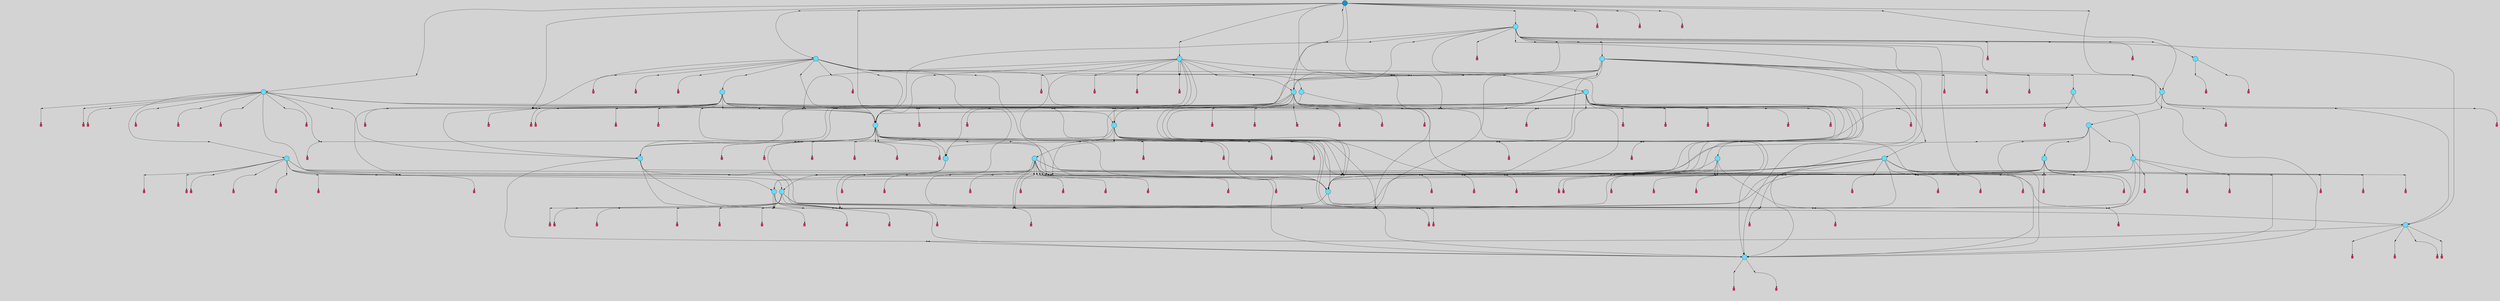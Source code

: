 // File exported with GEGELATI v1.3.1
// On the 2024-04-08 19:42:11
// With the File::TPGGraphDotExporter
digraph{
	graph[pad = "0.212, 0.055" bgcolor = lightgray]
	node[shape=circle style = filled label = ""]
		T0 [fillcolor="#66ddff"]
		T2 [fillcolor="#66ddff"]
		T5 [fillcolor="#66ddff"]
		T6 [fillcolor="#66ddff"]
		T8 [fillcolor="#66ddff"]
		T31 [fillcolor="#66ddff"]
		T69 [fillcolor="#66ddff"]
		T102 [fillcolor="#66ddff"]
		T111 [fillcolor="#66ddff"]
		T113 [fillcolor="#66ddff"]
		T136 [fillcolor="#66ddff"]
		T152 [fillcolor="#66ddff"]
		T200 [fillcolor="#66ddff"]
		T247 [fillcolor="#66ddff"]
		T288 [fillcolor="#66ddff"]
		T317 [fillcolor="#66ddff"]
		T322 [fillcolor="#66ddff"]
		T348 [fillcolor="#66ddff"]
		T361 [fillcolor="#66ddff"]
		T391 [fillcolor="#66ddff"]
		T424 [fillcolor="#66ddff"]
		T485 [fillcolor="#66ddff"]
		T499 [fillcolor="#66ddff"]
		T566 [fillcolor="#66ddff"]
		T588 [fillcolor="#66ddff"]
		T665 [fillcolor="#66ddff"]
		T809 [fillcolor="#66ddff"]
		T930 [fillcolor="#66ddff"]
		T1010 [fillcolor="#1199bb"]
		P28340 [fillcolor="#cccccc" shape=point] //
		I28340 [shape=box style=invis label="2|4&4|3#2|1#4|0#1|6#4|7#2|4&#92;n4|2&1|2#0|3#1|2#4|4#0|2#0|2&#92;n3|4&2|2#2|6#0|5#3|3#0|1#0|3&#92;n1|0&0|5#3|4#1|2#4|3#4|4#1|7&#92;n5|4&2|0#4|4#1|3#4|1#3|6#2|3&#92;n4|6&1|7#2|3#3|2#4|6#3|1#0|0&#92;n7|3&1|0#3|0#0|4#3|3#3|4#2|3&#92;n7|0&0|2#2|5#2|6#1|3#3|6#0|4&#92;n3|7&4|7#1|6#3|1#3|5#0|5#2|7&#92;n3|2&2|4#3|6#3|5#0|0#4|5#1|4&#92;n"]
		P28340 -> I28340[style=invis]
		A16089 [fillcolor="#ff3366" shape=box margin=0.03 width=0 height=0 label="0"]
		T0 -> P28340 -> A16089
		P28341 [fillcolor="#cccccc" shape=point] //
		I28341 [shape=box style=invis label="7|1&4|0#4|3#0|5#1|3#0|2#2|2&#92;n2|3&4|1#0|1#1|7#1|0#0|2#2|7&#92;n1|1&0|1#1|7#3|6#1|6#1|7#3|1&#92;n"]
		P28341 -> I28341[style=invis]
		A16090 [fillcolor="#ff3366" shape=box margin=0.03 width=0 height=0 label="1"]
		T0 -> P28341 -> A16090
		P28342 [fillcolor="#cccccc" shape=point] //
		I28342 [shape=box style=invis label="6|5&2|6#1|0#3|3#0|5#1|4#1|3&#92;n1|5&0|6#3|4#0|2#2|3#0|4#4|4&#92;n7|0&1|6#2|1#3|7#0|3#1|5#3|5&#92;n6|5&3|0#2|5#1|0#1|1#4|1#2|3&#92;n5|3&2|7#2|7#4|6#4|0#3|2#2|3&#92;n4|7&2|4#4|3#4|7#2|0#2|0#0|6&#92;n"]
		P28342 -> I28342[style=invis]
		A16091 [fillcolor="#ff3366" shape=box margin=0.03 width=0 height=0 label="2"]
		T2 -> P28342 -> A16091
		P28343 [fillcolor="#cccccc" shape=point] //
		I28343 [shape=box style=invis label="5|6&1|3#3|2#0|2#0|3#0|2#3|0&#92;n"]
		P28343 -> I28343[style=invis]
		A16092 [fillcolor="#ff3366" shape=box margin=0.03 width=0 height=0 label="3"]
		T2 -> P28343 -> A16092
		P28344 [fillcolor="#cccccc" shape=point] //
		I28344 [shape=box style=invis label="5|0&0|2#0|6#4|4#3|5#3|0#2|7&#92;n6|3&3|5#0|2#0|5#2|3#3|2#1|7&#92;n5|6&3|5#1|5#1|6#2|4#4|0#0|3&#92;n0|5&4|0#3|5#2|3#1|5#1|5#3|6&#92;n4|3&0|1#4|4#4|4#3|7#3|5#2|2&#92;n7|0&2|6#2|5#0|7#0|2#3|1#4|1&#92;n"]
		P28344 -> I28344[style=invis]
		A16093 [fillcolor="#ff3366" shape=box margin=0.03 width=0 height=0 label="5"]
		T5 -> P28344 -> A16093
		P28345 [fillcolor="#cccccc" shape=point] //
		I28345 [shape=box style=invis label="1|4&4|2#0|6#4|4#4|3#2|0#3|0&#92;n3|6&1|4#4|7#2|1#0|4#4|7#1|2&#92;n1|6&1|3#1|1#0|0#0|1#2|4#1|4&#92;n4|4&0|4#3|7#2|4#2|2#0|4#1|7&#92;n2|1&2|6#1|1#0|3#1|4#3|7#0|5&#92;n"]
		P28345 -> I28345[style=invis]
		A16094 [fillcolor="#ff3366" shape=box margin=0.03 width=0 height=0 label="6"]
		T5 -> P28345 -> A16094
		P28346 [fillcolor="#cccccc" shape=point] //
		I28346 [shape=box style=invis label="6|4&3|4#4|2#2|3#0|3#1|1#4|7&#92;n2|3&3|3#3|3#1|4#2|0#4|5#2|4&#92;n6|3&2|3#2|0#4|2#4|0#1|2#0|4&#92;n1|2&4|0#2|7#4|6#0|2#0|0#0|3&#92;n0|4&3|1#3|3#1|6#0|0#0|3#3|6&#92;n4|2&0|5#1|1#2|5#4|2#2|7#3|0&#92;n6|3&4|2#3|3#3|4#1|0#0|7#4|5&#92;n0|3&3|0#2|0#2|5#2|6#2|6#4|6&#92;n"]
		P28346 -> I28346[style=invis]
		A16095 [fillcolor="#ff3366" shape=box margin=0.03 width=0 height=0 label="6"]
		T6 -> P28346 -> A16095
		P28347 [fillcolor="#cccccc" shape=point] //
		I28347 [shape=box style=invis label="3|3&3|3#3|2#1|6#4|7#2|3#2|3&#92;n1|6&2|2#0|5#3|7#3|4#3|2#2|4&#92;n4|3&0|3#0|0#1|6#0|0#4|5#0|6&#92;n"]
		P28347 -> I28347[style=invis]
		A16096 [fillcolor="#ff3366" shape=box margin=0.03 width=0 height=0 label="7"]
		T6 -> P28347 -> A16096
		P28348 [fillcolor="#cccccc" shape=point] //
		I28348 [shape=box style=invis label="3|1&0|3#1|6#1|0#2|2#2|4#2|3&#92;n2|0&0|6#1|3#4|4#4|0#4|2#3|7&#92;n2|6&1|4#0|7#2|2#3|0#1|6#0|6&#92;n3|6&4|2#2|2#1|1#0|7#0|5#3|6&#92;n5|7&0|5#4|3#1|1#0|1#0|0#2|7&#92;n6|6&3|0#4|5#4|3#2|7#4|5#4|2&#92;n0|4&0|0#2|3#2|5#2|7#1|5#2|1&#92;n"]
		P28348 -> I28348[style=invis]
		A16097 [fillcolor="#ff3366" shape=box margin=0.03 width=0 height=0 label="8"]
		T8 -> P28348 -> A16097
		P28349 [fillcolor="#cccccc" shape=point] //
		I28349 [shape=box style=invis label="2|6&4|1#1|4#1|6#1|1#0|0#4|0&#92;n4|6&3|6#0|2#3|5#1|4#2|6#2|0&#92;n5|0&4|0#0|5#2|1#3|3#2|3#1|6&#92;n0|3&4|5#3|2#0|0#3|4#3|6#1|7&#92;n0|0&4|6#3|2#1|2#2|0#4|0#0|6&#92;n5|2&3|2#4|3#1|5#3|7#2|2#1|7&#92;n0|7&0|0#4|4#1|2#0|1#4|2#3|7&#92;n3|2&3|0#3|0#3|4#2|4#3|0#1|1&#92;n"]
		P28349 -> I28349[style=invis]
		A16098 [fillcolor="#ff3366" shape=box margin=0.03 width=0 height=0 label="0"]
		T8 -> P28349 -> A16098
		T6 -> P28348
		P28350 [fillcolor="#cccccc" shape=point] //
		I28350 [shape=box style=invis label="1|2&4|4#0|0#4|0#0|3#3|7#3|7&#92;n3|4&1|5#3|1#3|5#2|1#1|6#3|5&#92;n6|6&3|7#3|5#4|4#1|0#2|4#4|0&#92;n1|0&1|1#2|0#2|1#4|2#3|4#2|2&#92;n6|0&3|2#4|2#3|6#2|2#0|6#0|6&#92;n2|4&0|5#3|6#2|5#4|2#3|2#0|1&#92;n"]
		P28350 -> I28350[style=invis]
		A16099 [fillcolor="#ff3366" shape=box margin=0.03 width=0 height=0 label="3"]
		T31 -> P28350 -> A16099
		P28351 [fillcolor="#cccccc" shape=point] //
		I28351 [shape=box style=invis label="7|6&4|4#0|2#1|2#1|7#4|0#1|7&#92;n6|6&3|7#3|4#0|3#4|2#1|4#2|6&#92;n3|5&2|1#0|6#0|1#2|4#0|3#4|7&#92;n"]
		P28351 -> I28351[style=invis]
		A16100 [fillcolor="#ff3366" shape=box margin=0.03 width=0 height=0 label="8"]
		T31 -> P28351 -> A16100
		P28352 [fillcolor="#cccccc" shape=point] //
		I28352 [shape=box style=invis label="3|0&2|7#1|7#3|6#1|7#3|6#2|7&#92;n2|3&4|1#0|2#1|7#1|0#0|2#4|7&#92;n"]
		P28352 -> I28352[style=invis]
		A16101 [fillcolor="#ff3366" shape=box margin=0.03 width=0 height=0 label="1"]
		T31 -> P28352 -> A16101
		P28353 [fillcolor="#cccccc" shape=point] //
		I28353 [shape=box style=invis label="4|0&1|1#4|4#0|2#2|1#4|3#0|1&#92;n2|2&0|6#4|5#1|1#0|7#2|6#0|0&#92;n4|2&3|2#1|0#2|3#1|7#4|3#1|2&#92;n5|1&3|7#2|0#0|4#1|1#4|4#0|4&#92;n"]
		P28353 -> I28353[style=invis]
		A16102 [fillcolor="#ff3366" shape=box margin=0.03 width=0 height=0 label="4"]
		T31 -> P28353 -> A16102
		T69 -> P28350
		P28354 [fillcolor="#cccccc" shape=point] //
		I28354 [shape=box style=invis label="1|5&2|2#4|3#2|4#0|2#2|1#2|0&#92;n5|5&0|0#2|7#2|6#3|5#3|5#0|3&#92;n2|1&1|6#3|3#2|4#2|1#4|6#1|3&#92;n6|4&3|3#4|2#4|7#3|2#2|0#1|3&#92;n0|3&2|3#1|2#3|0#1|5#4|4#3|4&#92;n4|6&4|7#4|7#0|1#4|6#1|6#2|1&#92;n3|1&0|7#3|0#2|4#4|3#2|2#4|6&#92;n1|6&0|5#4|0#2|5#2|2#2|6#3|6&#92;n5|6&3|2#0|5#2|6#4|6#4|2#0|6&#92;n1|7&3|7#3|5#3|4#1|4#1|1#4|3&#92;n"]
		P28354 -> I28354[style=invis]
		A16103 [fillcolor="#ff3366" shape=box margin=0.03 width=0 height=0 label="2"]
		T69 -> P28354 -> A16103
		P28355 [fillcolor="#cccccc" shape=point] //
		I28355 [shape=box style=invis label="6|0&0|2#1|3#4|3#4|7#4|1#3|3&#92;n3|4&2|4#3|5#1|1#0|2#4|0#2|0&#92;n1|1&3|6#0|1#2|6#0|2#2|3#2|0&#92;n5|1&2|3#3|0#3|3#1|7#4|4#3|6&#92;n0|7&0|3#3|0#2|6#4|4#1|5#0|3&#92;n"]
		P28355 -> I28355[style=invis]
		A16104 [fillcolor="#ff3366" shape=box margin=0.03 width=0 height=0 label="7"]
		T69 -> P28355 -> A16104
		T69 -> P28351
		P28356 [fillcolor="#cccccc" shape=point] //
		I28356 [shape=box style=invis label="4|2&3|2#1|0#2|3#1|7#4|3#1|2&#92;n4|0&1|1#4|4#0|2#2|1#4|3#0|1&#92;n0|4&0|4#1|4#1|4#1|0#1|7#0|1&#92;n5|1&3|7#2|5#0|4#1|1#4|4#0|4&#92;n"]
		P28356 -> I28356[style=invis]
		A16105 [fillcolor="#ff3366" shape=box margin=0.03 width=0 height=0 label="4"]
		T69 -> P28356 -> A16105
		P28357 [fillcolor="#cccccc" shape=point] //
		I28357 [shape=box style=invis label="0|0&3|1#0|3#3|5#4|1#3|2#2|1&#92;n2|4&4|4#3|7#1|0#0|1#2|7#1|6&#92;n"]
		P28357 -> I28357[style=invis]
		A16106 [fillcolor="#ff3366" shape=box margin=0.03 width=0 height=0 label="7"]
		T69 -> P28357 -> A16106
		P28358 [fillcolor="#cccccc" shape=point] //
		I28358 [shape=box style=invis label="5|1&3|7#2|0#0|4#1|1#4|0#0|4&#92;n2|2&0|6#4|5#1|1#0|7#2|6#0|0&#92;n4|2&3|2#1|0#2|3#1|7#4|3#1|2&#92;n4|0&1|1#4|4#0|2#2|1#4|3#0|1&#92;n"]
		P28358 -> I28358[style=invis]
		A16107 [fillcolor="#ff3366" shape=box margin=0.03 width=0 height=0 label="4"]
		T102 -> P28358 -> A16107
		P28359 [fillcolor="#cccccc" shape=point] //
		I28359 [shape=box style=invis label="6|0&0|2#1|3#4|3#4|7#4|4#3|3&#92;n5|1&2|3#3|0#3|3#1|7#4|4#3|6&#92;n1|1&3|6#0|1#2|6#0|2#2|3#2|0&#92;n3|4&2|4#3|5#1|1#0|2#4|0#2|0&#92;n0|7&0|3#3|0#2|6#4|4#1|5#0|3&#92;n"]
		P28359 -> I28359[style=invis]
		A16108 [fillcolor="#ff3366" shape=box margin=0.03 width=0 height=0 label="7"]
		T102 -> P28359 -> A16108
		P28360 [fillcolor="#cccccc" shape=point] //
		I28360 [shape=box style=invis label="2|0&1|0#3|4#2|7#2|1#3|0#1|1&#92;n4|4&2|2#0|6#4|1#2|4#3|2#3|2&#92;n3|4&1|5#3|3#0|0#0|6#3|5#4|5&#92;n0|3&2|3#1|2#3|0#1|5#4|4#3|4&#92;n5|6&3|2#0|5#2|6#4|6#4|2#0|6&#92;n7|1&0|1#2|4#0|1#2|7#4|4#4|3&#92;n3|4&2|7#2|0#2|4#4|3#0|2#4|6&#92;n5|4&4|4#1|3#3|6#2|7#3|1#1|2&#92;n6|2&1|5#3|5#2|1#1|3#0|1#0|4&#92;n"]
		P28360 -> I28360[style=invis]
		T102 -> P28360 -> T0
		P28361 [fillcolor="#cccccc" shape=point] //
		I28361 [shape=box style=invis label="5|6&1|3#1|5#4|2#0|3#0|2#3|0&#92;n3|0&3|7#2|3#3|0#0|3#1|7#3|4&#92;n"]
		P28361 -> I28361[style=invis]
		A16109 [fillcolor="#ff3366" shape=box margin=0.03 width=0 height=0 label="3"]
		T102 -> P28361 -> A16109
		P28362 [fillcolor="#cccccc" shape=point] //
		I28362 [shape=box style=invis label="5|0&4|5#2|0#0|4#3|5#1|1#4|2&#92;n7|1&4|0#4|5#1|6#3|0#1|0#1|1&#92;n2|3&1|0#3|7#4|7#3|0#3|2#2|6&#92;n1|6&1|3#1|1#0|0#0|1#2|4#1|4&#92;n4|4&0|4#3|7#2|4#2|2#0|4#1|7&#92;n5|1&2|6#1|1#0|3#1|4#3|7#0|5&#92;n"]
		P28362 -> I28362[style=invis]
		A16110 [fillcolor="#ff3366" shape=box margin=0.03 width=0 height=0 label="6"]
		T102 -> P28362 -> A16110
		T111 -> P28350
		P28363 [fillcolor="#cccccc" shape=point] //
		I28363 [shape=box style=invis label="2|3&4|1#0|2#1|7#1|0#0|3#4|7&#92;n3|0&2|7#1|7#3|6#1|7#3|6#2|7&#92;n"]
		P28363 -> I28363[style=invis]
		A16111 [fillcolor="#ff3366" shape=box margin=0.03 width=0 height=0 label="1"]
		T111 -> P28363 -> A16111
		P28364 [fillcolor="#cccccc" shape=point] //
		I28364 [shape=box style=invis label="5|1&3|7#2|0#0|4#0|1#4|4#0|4&#92;n5|3&3|4#1|6#3|0#2|7#4|1#1|4&#92;n4|2&3|2#3|0#2|3#1|7#4|3#1|2&#92;n4|0&1|1#4|4#0|2#2|1#4|3#0|1&#92;n"]
		P28364 -> I28364[style=invis]
		A16112 [fillcolor="#ff3366" shape=box margin=0.03 width=0 height=0 label="4"]
		T111 -> P28364 -> A16112
		P28365 [fillcolor="#cccccc" shape=point] //
		I28365 [shape=box style=invis label="5|5&0|0#2|7#2|6#3|5#3|5#0|3&#92;n4|6&4|7#4|7#0|1#4|6#1|6#2|1&#92;n6|4&3|3#4|2#4|7#3|2#2|0#1|3&#92;n0|3&2|3#1|2#3|0#1|5#4|4#3|4&#92;n2|1&1|6#3|3#2|5#2|1#4|6#1|3&#92;n4|1&1|5#4|4#0|0#4|4#3|1#4|2&#92;n3|1&0|7#3|0#2|4#4|3#2|2#4|6&#92;n1|6&0|5#4|0#2|5#2|2#2|6#3|6&#92;n5|6&3|2#0|5#2|6#4|6#4|2#0|6&#92;n1|7&3|7#3|5#3|4#1|4#1|1#4|3&#92;n"]
		P28365 -> I28365[style=invis]
		A16113 [fillcolor="#ff3366" shape=box margin=0.03 width=0 height=0 label="2"]
		T111 -> P28365 -> A16113
		P28366 [fillcolor="#cccccc" shape=point] //
		I28366 [shape=box style=invis label="2|0&1|0#3|4#2|7#2|1#3|0#1|1&#92;n4|4&2|2#0|5#4|1#2|4#3|2#3|2&#92;n7|1&0|1#2|4#0|1#2|7#4|4#4|3&#92;n0|3&2|3#1|2#3|0#1|5#4|4#3|4&#92;n5|6&3|2#0|5#2|6#4|6#4|2#0|6&#92;n3|4&1|5#3|3#0|0#0|6#3|5#4|5&#92;n3|4&2|7#2|0#2|4#4|3#0|2#4|6&#92;n5|4&4|4#1|3#3|6#2|7#3|1#1|2&#92;n2|1&1|6#3|3#2|5#2|1#4|6#1|3&#92;n6|2&1|5#3|5#2|1#1|3#0|1#0|4&#92;n"]
		P28366 -> I28366[style=invis]
		T111 -> P28366 -> T0
		P28367 [fillcolor="#cccccc" shape=point] //
		I28367 [shape=box style=invis label="5|6&1|4#2|3#3|2#0|7#1|5#1|3&#92;n5|5&2|3#2|5#3|2#2|2#3|2#2|5&#92;n4|5&0|4#0|6#3|6#1|7#1|3#0|3&#92;n2|6&4|5#4|1#1|0#0|3#1|7#2|7&#92;n6|5&1|2#0|0#1|6#0|3#3|1#3|0&#92;n2|0&1|7#3|0#3|4#1|2#0|1#3|7&#92;n"]
		P28367 -> I28367[style=invis]
		A16114 [fillcolor="#ff3366" shape=box margin=0.03 width=0 height=0 label="4"]
		T111 -> P28367 -> A16114
		P28368 [fillcolor="#cccccc" shape=point] //
		I28368 [shape=box style=invis label="3|0&3|3#2|3#4|3#2|3#3|0#3|6&#92;n5|2&3|2#2|6#1|0#2|3#1|0#3|1&#92;n2|1&4|5#0|5#3|6#3|2#2|5#0|3&#92;n"]
		P28368 -> I28368[style=invis]
		A16115 [fillcolor="#ff3366" shape=box margin=0.03 width=0 height=0 label="4"]
		T113 -> P28368 -> A16115
		T113 -> P28353
		P28369 [fillcolor="#cccccc" shape=point] //
		I28369 [shape=box style=invis label="4|5&2|2#0|6#4|4#4|3#1|4#4|5&#92;n7|1&4|7#4|4#0|7#3|5#2|2#3|3&#92;n5|1&4|3#1|0#4|7#2|3#4|2#2|0&#92;n4|5&3|6#2|2#2|4#4|0#0|7#0|5&#92;n0|1&3|5#3|4#3|5#0|4#0|4#2|7&#92;n7|5&3|3#1|3#2|2#2|7#0|7#0|7&#92;n6|4&4|4#1|7#1|1#0|1#3|7#4|6&#92;n"]
		P28369 -> I28369[style=invis]
		A16116 [fillcolor="#ff3366" shape=box margin=0.03 width=0 height=0 label="7"]
		T113 -> P28369 -> A16116
		P28370 [fillcolor="#cccccc" shape=point] //
		I28370 [shape=box style=invis label="4|2&3|2#1|0#2|3#1|7#4|3#1|2&#92;n2|2&0|6#4|5#1|1#3|7#2|6#0|0&#92;n4|0&1|1#4|4#0|2#2|1#4|3#0|1&#92;n5|1&3|7#2|0#0|4#1|1#4|4#0|4&#92;n"]
		P28370 -> I28370[style=invis]
		A16117 [fillcolor="#ff3366" shape=box margin=0.03 width=0 height=0 label="4"]
		T113 -> P28370 -> A16117
		P28371 [fillcolor="#cccccc" shape=point] //
		I28371 [shape=box style=invis label="4|4&2|2#0|5#4|1#2|1#3|2#3|2&#92;n2|0&1|0#3|4#2|7#2|1#3|0#1|1&#92;n7|1&0|1#2|4#0|1#2|7#4|4#4|3&#92;n0|3&2|3#1|2#3|0#1|5#4|4#3|4&#92;n5|6&3|2#0|5#2|6#4|6#4|2#0|6&#92;n3|4&1|5#3|3#0|0#0|6#3|5#4|5&#92;n3|4&2|7#2|0#2|4#4|3#0|2#4|6&#92;n5|4&4|4#1|3#3|6#2|7#3|1#1|2&#92;n2|1&1|6#3|3#2|5#2|1#4|6#1|3&#92;n6|2&1|5#3|5#2|1#1|3#0|1#0|4&#92;n"]
		P28371 -> I28371[style=invis]
		T113 -> P28371 -> T0
		T113 -> P28369
		T136 -> P28368
		T136 -> P28353
		T136 -> P28360
		P28372 [fillcolor="#cccccc" shape=point] //
		I28372 [shape=box style=invis label="3|0&3|5#0|7#3|5#2|1#1|0#0|1&#92;n6|7&2|3#4|4#3|0#4|6#3|4#2|0&#92;n1|7&0|5#4|0#2|5#2|2#3|2#3|2&#92;n7|1&0|5#1|4#3|4#2|7#4|4#1|3&#92;n"]
		P28372 -> I28372[style=invis]
		A16118 [fillcolor="#ff3366" shape=box margin=0.03 width=0 height=0 label="2"]
		T136 -> P28372 -> A16118
		T136 -> P28369
		P28373 [fillcolor="#cccccc" shape=point] //
		I28373 [shape=box style=invis label="2|5&4|3#3|2#4|4#3|1#0|5#1|2&#92;n1|0&1|6#3|4#1|2#4|5#3|2#1|2&#92;n7|3&2|6#1|0#3|4#1|0#0|2#0|2&#92;n7|3&4|1#3|2#2|0#0|4#1|6#2|1&#92;n"]
		P28373 -> I28373[style=invis]
		A16119 [fillcolor="#ff3366" shape=box margin=0.03 width=0 height=0 label="7"]
		T152 -> P28373 -> A16119
		P28374 [fillcolor="#cccccc" shape=point] //
		I28374 [shape=box style=invis label="4|0&3|1#4|4#0|2#4|2#4|3#4|1&#92;n3|2&4|4#0|1#4|5#1|2#4|3#1|4&#92;n2|4&4|3#1|2#3|1#4|4#2|7#1|5&#92;n2|3&4|7#3|1#1|7#4|2#0|7#1|0&#92;n"]
		P28374 -> I28374[style=invis]
		A16120 [fillcolor="#ff3366" shape=box margin=0.03 width=0 height=0 label="4"]
		T152 -> P28374 -> A16120
		T152 -> P28366
		P28375 [fillcolor="#cccccc" shape=point] //
		I28375 [shape=box style=invis label="1|1&3|0#0|2#3|2#4|3#0|6#1|2&#92;n2|2&0|6#4|5#1|1#0|7#2|6#0|0&#92;n4|0&1|1#4|4#0|2#2|1#4|3#0|1&#92;n4|2&3|2#1|0#2|3#1|7#4|3#3|2&#92;n5|1&3|7#2|0#0|4#1|1#4|4#0|4&#92;n"]
		P28375 -> I28375[style=invis]
		A16121 [fillcolor="#ff3366" shape=box margin=0.03 width=0 height=0 label="4"]
		T152 -> P28375 -> A16121
		P28376 [fillcolor="#cccccc" shape=point] //
		I28376 [shape=box style=invis label="4|1&1|1#3|3#4|5#2|0#2|2#3|3&#92;n7|6&2|1#1|5#2|5#1|0#3|7#2|7&#92;n7|0&2|1#2|0#1|3#4|5#1|0#2|1&#92;n2|6&0|5#1|5#3|4#1|4#3|6#3|7&#92;n3|6&4|1#3|0#0|2#3|4#2|5#4|2&#92;n7|7&0|6#4|6#2|6#1|7#1|0#4|3&#92;n"]
		P28376 -> I28376[style=invis]
		T152 -> P28376 -> T31
		P28377 [fillcolor="#cccccc" shape=point] //
		I28377 [shape=box style=invis label="4|6&3|7#1|2#3|4#3|3#0|1#1|7&#92;n7|3&4|5#4|3#4|6#4|0#2|2#2|7&#92;n1|0&1|1#2|0#2|1#4|2#3|4#2|0&#92;n2|4&0|5#3|6#0|5#4|2#3|2#0|1&#92;n6|6&3|7#3|5#4|4#1|0#2|6#4|0&#92;n6|5&4|0#2|0#4|5#3|1#3|6#2|4&#92;n"]
		P28377 -> I28377[style=invis]
		A16122 [fillcolor="#ff3366" shape=box margin=0.03 width=0 height=0 label="3"]
		T152 -> P28377 -> A16122
		P28378 [fillcolor="#cccccc" shape=point] //
		I28378 [shape=box style=invis label="4|6&3|4#0|4#3|4#4|2#3|6#1|7&#92;n1|5&2|6#4|7#3|0#2|4#1|2#1|7&#92;n2|2&2|6#4|5#1|1#0|7#2|6#0|0&#92;n4|0&1|1#4|4#0|2#2|1#0|3#0|1&#92;n4|0&1|2#0|7#3|2#2|2#4|1#1|2&#92;n4|2&3|2#1|0#2|3#1|7#4|1#1|2&#92;n"]
		P28378 -> I28378[style=invis]
		A16123 [fillcolor="#ff3366" shape=box margin=0.03 width=0 height=0 label="4"]
		T152 -> P28378 -> A16123
		P28379 [fillcolor="#cccccc" shape=point] //
		I28379 [shape=box style=invis label="4|5&2|2#0|6#4|4#4|3#1|4#4|5&#92;n7|3&4|2#0|5#1|5#2|4#2|5#3|7&#92;n4|5&3|6#2|2#2|1#4|4#0|7#0|5&#92;n0|0&0|0#0|5#4|5#4|1#2|1#1|3&#92;n2|0&4|4#3|7#2|1#4|3#4|3#1|0&#92;n7|1&4|7#4|4#0|7#3|5#2|2#3|3&#92;n"]
		P28379 -> I28379[style=invis]
		A16124 [fillcolor="#ff3366" shape=box margin=0.03 width=0 height=0 label="7"]
		T152 -> P28379 -> A16124
		P28380 [fillcolor="#cccccc" shape=point] //
		I28380 [shape=box style=invis label="4|5&2|0#1|0#2|2#3|4#1|4#3|5&#92;n1|0&1|2#4|4#1|6#4|3#4|4#2|2&#92;n5|1&3|7#0|5#0|4#1|1#4|5#0|4&#92;n6|2&1|6#3|7#0|5#3|7#4|3#4|3&#92;n"]
		P28380 -> I28380[style=invis]
		A16125 [fillcolor="#ff3366" shape=box margin=0.03 width=0 height=0 label="4"]
		T152 -> P28380 -> A16125
		T152 -> P28346
		T152 -> P28353
		T152 -> P28350
		P28381 [fillcolor="#cccccc" shape=point] //
		I28381 [shape=box style=invis label="5|0&0|4#4|1#1|2#1|5#4|5#4|2&#92;n6|5&2|6#1|0#3|3#0|5#1|4#1|3&#92;n2|3&0|6#4|0#3|1#0|6#1|5#4|2&#92;n1|6&2|7#4|4#2|1#4|4#3|1#1|4&#92;n5|2&3|5#4|5#3|4#4|7#1|1#3|4&#92;n6|2&2|4#2|0#4|2#4|7#4|7#0|2&#92;n"]
		P28381 -> I28381[style=invis]
		A16126 [fillcolor="#ff3366" shape=box margin=0.03 width=0 height=0 label="2"]
		T152 -> P28381 -> A16126
		T200 -> P28373
		T200 -> P28366
		P28382 [fillcolor="#cccccc" shape=point] //
		I28382 [shape=box style=invis label="6|2&4|7#3|7#1|5#1|6#0|0#2|4&#92;n7|1&4|5#4|1#2|0#0|7#3|3#2|1&#92;n1|6&4|7#2|5#4|6#1|2#2|1#1|2&#92;n6|1&0|5#4|3#2|6#4|3#1|7#4|7&#92;n1|5&1|4#3|2#4|0#2|4#2|7#0|7&#92;n2|5&3|4#1|3#2|1#1|2#4|0#3|3&#92;n3|4&2|7#2|4#0|3#3|3#2|0#0|6&#92;n1|5&0|6#1|1#2|6#2|6#1|6#4|7&#92;n3|3&4|6#2|6#0|0#3|4#1|7#0|5&#92;n5|0&2|3#2|1#3|5#4|3#4|5#2|7&#92;n"]
		P28382 -> I28382[style=invis]
		A16127 [fillcolor="#ff3366" shape=box margin=0.03 width=0 height=0 label="4"]
		T200 -> P28382 -> A16127
		P28383 [fillcolor="#cccccc" shape=point] //
		I28383 [shape=box style=invis label="4|6&3|4#0|4#3|4#4|2#3|6#1|7&#92;n1|5&2|6#4|7#3|0#2|4#1|2#1|7&#92;n4|0&1|2#0|7#3|2#2|2#4|1#1|2&#92;n2|7&4|6#3|1#1|5#2|3#1|1#2|4&#92;n2|2&2|6#4|5#1|1#0|7#2|6#0|0&#92;n4|0&1|1#0|4#0|2#2|1#0|3#0|1&#92;n4|2&3|2#1|0#2|3#1|0#4|1#1|2&#92;n"]
		P28383 -> I28383[style=invis]
		T200 -> P28383 -> T102
		P28384 [fillcolor="#cccccc" shape=point] //
		I28384 [shape=box style=invis label="4|5&2|2#0|6#4|4#4|3#1|4#4|5&#92;n4|5&3|6#2|2#2|1#4|4#0|7#0|5&#92;n2|1&4|0#3|4#3|4#3|5#4|5#3|3&#92;n7|3&4|2#0|5#1|5#2|4#2|5#3|7&#92;n0|0&0|0#0|5#4|5#4|1#2|1#1|3&#92;n2|0&4|4#3|7#2|1#4|3#4|3#1|0&#92;n7|1&4|7#4|4#0|7#4|5#2|2#3|3&#92;n"]
		P28384 -> I28384[style=invis]
		A16128 [fillcolor="#ff3366" shape=box margin=0.03 width=0 height=0 label="7"]
		T200 -> P28384 -> A16128
		P28385 [fillcolor="#cccccc" shape=point] //
		I28385 [shape=box style=invis label="6|2&1|6#3|7#0|5#3|7#4|3#4|3&#92;n1|0&1|5#4|4#1|6#4|3#4|4#2|2&#92;n5|1&3|7#0|5#0|4#1|1#4|5#0|4&#92;n4|5&2|0#1|0#2|2#3|4#1|4#3|5&#92;n"]
		P28385 -> I28385[style=invis]
		A16129 [fillcolor="#ff3366" shape=box margin=0.03 width=0 height=0 label="4"]
		T200 -> P28385 -> A16129
		T200 -> P28346
		T200 -> P28353
		T200 -> P28350
		P28386 [fillcolor="#cccccc" shape=point] //
		I28386 [shape=box style=invis label="1|6&2|7#4|4#2|1#4|4#3|1#1|4&#92;n6|5&2|6#1|0#3|3#0|5#1|4#1|3&#92;n2|3&0|6#4|0#3|1#0|6#1|5#4|2&#92;n5|0&0|4#4|1#1|2#1|5#4|5#4|2&#92;n5|2&3|5#4|5#3|4#4|7#1|1#3|4&#92;n6|2&2|4#2|0#4|2#4|7#1|7#0|2&#92;n"]
		P28386 -> I28386[style=invis]
		A16130 [fillcolor="#ff3366" shape=box margin=0.03 width=0 height=0 label="2"]
		T200 -> P28386 -> A16130
		P28387 [fillcolor="#cccccc" shape=point] //
		I28387 [shape=box style=invis label="3|0&3|5#0|7#3|5#2|1#1|0#0|1&#92;n7|1&0|5#1|4#3|4#2|7#4|4#1|3&#92;n1|7&0|5#4|0#2|5#2|2#3|2#3|2&#92;n6|7&2|3#4|4#3|0#2|6#3|4#2|0&#92;n6|1&3|7#1|3#2|6#0|6#1|5#1|2&#92;n"]
		P28387 -> I28387[style=invis]
		A16131 [fillcolor="#ff3366" shape=box margin=0.03 width=0 height=0 label="2"]
		T200 -> P28387 -> A16131
		T200 -> P28378
		P28388 [fillcolor="#cccccc" shape=point] //
		I28388 [shape=box style=invis label="0|0&3|1#0|3#3|5#4|1#3|2#2|1&#92;n2|4&4|4#3|7#1|0#4|1#2|7#1|6&#92;n7|2&0|6#4|1#1|5#2|6#0|3#3|6&#92;n"]
		P28388 -> I28388[style=invis]
		A16132 [fillcolor="#ff3366" shape=box margin=0.03 width=0 height=0 label="7"]
		T200 -> P28388 -> A16132
		T247 -> P28374
		P28389 [fillcolor="#cccccc" shape=point] //
		I28389 [shape=box style=invis label="2|0&1|0#3|4#2|7#2|1#3|0#1|1&#92;n4|4&2|2#0|5#4|1#2|4#3|2#3|2&#92;n7|1&0|1#2|4#0|1#2|7#4|4#4|3&#92;n0|3&2|3#1|2#3|0#1|5#4|4#3|4&#92;n5|6&3|2#0|5#2|6#4|6#4|2#0|6&#92;n5|7&4|4#1|3#3|6#2|7#3|1#1|2&#92;n3|4&2|7#2|0#2|4#4|3#0|2#4|6&#92;n3|4&1|5#3|3#0|0#0|6#3|5#4|5&#92;n2|1&1|6#3|3#2|5#2|1#4|6#1|3&#92;n6|2&1|5#3|5#2|1#1|3#0|1#0|4&#92;n"]
		P28389 -> I28389[style=invis]
		T247 -> P28389 -> T0
		T247 -> P28375
		P28390 [fillcolor="#cccccc" shape=point] //
		I28390 [shape=box style=invis label="3|6&4|1#3|0#0|2#3|4#2|5#4|2&#92;n7|0&2|1#2|6#1|3#4|5#1|0#2|1&#92;n7|7&0|6#4|6#2|6#1|7#1|0#4|3&#92;n2|6&0|5#1|5#3|4#1|4#3|6#3|7&#92;n7|6&2|1#1|5#2|5#1|0#3|7#2|7&#92;n7|7&1|5#2|0#1|3#0|2#1|7#3|3&#92;n"]
		P28390 -> I28390[style=invis]
		T247 -> P28390 -> T31
		P28391 [fillcolor="#cccccc" shape=point] //
		I28391 [shape=box style=invis label="2|0&1|0#3|4#2|7#2|1#3|0#1|1&#92;n4|4&2|2#0|5#4|1#2|4#3|2#3|2&#92;n0|3&2|3#1|2#3|0#1|5#4|4#3|4&#92;n4|7&2|5#3|1#3|6#3|6#1|5#4|1&#92;n3|4&2|7#2|0#2|4#4|3#0|2#4|6&#92;n5|6&2|2#0|5#2|6#4|6#4|2#0|6&#92;n7|1&0|1#2|4#0|1#2|7#4|4#4|3&#92;n5|4&4|4#1|3#3|6#2|6#3|1#1|2&#92;n2|1&1|6#3|3#2|5#2|1#4|6#1|3&#92;n"]
		P28391 -> I28391[style=invis]
		T247 -> P28391 -> T0
		T247 -> P28380
		T247 -> P28346
		T247 -> P28372
		T247 -> P28357
		P28392 [fillcolor="#cccccc" shape=point] //
		I28392 [shape=box style=invis label="6|2&0|2#4|1#4|7#2|0#3|0#3|7&#92;n6|1&4|2#1|1#1|7#2|3#0|0#4|5&#92;n2|7&4|1#0|2#0|4#4|0#4|6#1|0&#92;n2|3&1|4#3|1#1|6#3|6#4|2#1|0&#92;n4|4&0|4#4|2#0|5#3|5#4|0#2|6&#92;n6|2&0|4#3|7#4|5#1|5#4|6#1|7&#92;n5|1&2|6#4|3#3|7#1|0#0|2#3|5&#92;n6|2&2|5#1|1#1|6#2|0#4|0#1|1&#92;n5|7&2|7#1|0#4|3#1|0#4|7#1|6&#92;n"]
		P28392 -> I28392[style=invis]
		A16133 [fillcolor="#ff3366" shape=box margin=0.03 width=0 height=0 label="5"]
		T247 -> P28392 -> A16133
		P28393 [fillcolor="#cccccc" shape=point] //
		I28393 [shape=box style=invis label="5|5&2|3#4|5#3|2#2|2#3|2#2|5&#92;n6|5&1|0#1|7#3|4#4|5#2|4#3|7&#92;n2|6&4|5#4|1#1|0#0|3#1|7#2|7&#92;n4|5&0|4#0|6#3|6#1|7#1|3#0|3&#92;n6|5&1|2#0|0#1|6#0|3#3|1#3|0&#92;n2|0&1|7#3|0#3|4#1|2#0|1#3|7&#92;n"]
		P28393 -> I28393[style=invis]
		A16134 [fillcolor="#ff3366" shape=box margin=0.03 width=0 height=0 label="4"]
		T247 -> P28393 -> A16134
		P28394 [fillcolor="#cccccc" shape=point] //
		I28394 [shape=box style=invis label="3|2&2|1#0|6#4|0#0|2#0|6#2|4&#92;n7|5&4|3#4|7#4|4#4|2#0|1#2|4&#92;n2|0&0|7#0|3#4|2#1|1#4|0#3|6&#92;n5|5&3|0#2|4#4|7#3|5#0|2#4|5&#92;n0|0&4|2#3|2#2|0#2|0#4|7#2|7&#92;n"]
		P28394 -> I28394[style=invis]
		T247 -> P28394 -> T113
		P28395 [fillcolor="#cccccc" shape=point] //
		I28395 [shape=box style=invis label="6|0&3|2#3|4#3|6#2|2#0|6#2|6&#92;n7|0&0|5#3|4#2|4#1|6#0|4#2|7&#92;n3|4&1|5#1|1#3|5#1|1#1|6#3|5&#92;n4|0&2|0#1|1#1|0#3|0#0|1#1|4&#92;n"]
		P28395 -> I28395[style=invis]
		A16135 [fillcolor="#ff3366" shape=box margin=0.03 width=0 height=0 label="3"]
		T247 -> P28395 -> A16135
		P28396 [fillcolor="#cccccc" shape=point] //
		I28396 [shape=box style=invis label="0|0&3|1#0|3#3|5#4|1#1|2#2|1&#92;n"]
		P28396 -> I28396[style=invis]
		A16136 [fillcolor="#ff3366" shape=box margin=0.03 width=0 height=0 label="7"]
		T247 -> P28396 -> A16136
		P28397 [fillcolor="#cccccc" shape=point] //
		I28397 [shape=box style=invis label="6|1&0|5#3|0#3|4#0|5#4|5#1|5&#92;n0|4&2|0#2|3#2|6#2|7#2|0#0|5&#92;n0|2&0|1#3|2#0|7#0|1#2|7#3|0&#92;n6|4&4|7#4|4#0|1#0|2#1|3#0|1&#92;n5|7&1|1#1|3#1|0#2|4#1|6#4|2&#92;n6|0&0|2#4|7#3|4#3|1#3|1#0|2&#92;n"]
		P28397 -> I28397[style=invis]
		A16137 [fillcolor="#ff3366" shape=box margin=0.03 width=0 height=0 label="1"]
		T247 -> P28397 -> A16137
		T288 -> P28366
		P28398 [fillcolor="#cccccc" shape=point] //
		I28398 [shape=box style=invis label="4|2&3|2#1|0#2|3#4|7#4|3#4|2&#92;n1|4&4|2#0|3#0|3#3|0#2|5#4|1&#92;n5|4&0|1#3|1#0|1#1|5#4|3#1|2&#92;n1|3&3|1#2|2#0|2#4|3#0|6#1|2&#92;n1|6&2|3#3|6#0|7#3|6#1|0#0|2&#92;n4|0&1|1#4|2#0|2#2|1#4|3#0|1&#92;n4|7&4|4#3|5#0|2#3|2#4|5#0|2&#92;n3|2&0|6#4|5#2|1#0|7#2|6#0|0&#92;n5|1&3|7#2|0#0|4#1|1#4|4#0|4&#92;n3|0&1|3#3|4#3|4#1|3#2|5#4|1&#92;n"]
		P28398 -> I28398[style=invis]
		A16138 [fillcolor="#ff3366" shape=box margin=0.03 width=0 height=0 label="4"]
		T288 -> P28398 -> A16138
		P28399 [fillcolor="#cccccc" shape=point] //
		I28399 [shape=box style=invis label="4|1&1|1#3|3#4|5#2|0#2|2#3|3&#92;n4|5&0|3#2|0#0|4#2|7#4|4#4|3&#92;n7|0&2|1#2|7#1|3#4|5#1|0#2|1&#92;n2|6&0|5#1|5#3|4#1|4#3|6#3|7&#92;n3|6&4|1#3|0#0|2#3|4#2|5#4|2&#92;n7|6&2|1#1|5#2|5#1|0#3|7#2|7&#92;n"]
		P28399 -> I28399[style=invis]
		T288 -> P28399 -> T31
		P28400 [fillcolor="#cccccc" shape=point] //
		I28400 [shape=box style=invis label="1|0&1|5#4|4#1|6#4|3#4|4#2|2&#92;n6|2&1|6#3|7#0|5#3|7#4|3#4|3&#92;n5|1&3|7#0|5#0|4#1|1#4|5#0|4&#92;n4|5&2|0#1|0#2|2#3|4#0|4#3|5&#92;n"]
		P28400 -> I28400[style=invis]
		T288 -> P28400 -> T136
		P28401 [fillcolor="#cccccc" shape=point] //
		I28401 [shape=box style=invis label="2|7&2|6#4|5#0|3#3|1#3|7#3|6&#92;n1|2&4|4#0|0#4|0#0|3#2|7#3|7&#92;n3|4&1|5#3|1#3|5#2|1#1|6#3|5&#92;n6|0&3|2#4|2#3|6#2|2#0|6#0|6&#92;n1|0&1|1#2|0#2|1#4|2#3|4#2|2&#92;n6|6&3|7#3|5#4|4#1|0#2|4#4|0&#92;n2|4&0|5#3|6#2|5#4|2#3|2#0|1&#92;n"]
		P28401 -> I28401[style=invis]
		A16139 [fillcolor="#ff3366" shape=box margin=0.03 width=0 height=0 label="3"]
		T288 -> P28401 -> A16139
		P28402 [fillcolor="#cccccc" shape=point] //
		I28402 [shape=box style=invis label="3|0&3|5#0|7#3|2#2|1#1|0#0|1&#92;n1|7&0|5#4|0#2|5#2|2#3|2#3|2&#92;n6|7&2|3#4|4#3|0#4|6#3|4#2|0&#92;n6|6&2|1#2|5#3|1#2|7#2|3#0|5&#92;n7|1&0|5#1|4#3|4#2|7#4|6#1|3&#92;n"]
		P28402 -> I28402[style=invis]
		A16140 [fillcolor="#ff3366" shape=box margin=0.03 width=0 height=0 label="2"]
		T288 -> P28402 -> A16140
		P28403 [fillcolor="#cccccc" shape=point] //
		I28403 [shape=box style=invis label="4|1&1|6#3|3#4|5#2|0#2|2#3|3&#92;n7|7&0|6#4|6#2|6#1|7#1|0#4|3&#92;n7|0&2|1#2|0#1|3#4|5#1|0#2|1&#92;n2|6&0|5#1|5#3|4#1|4#3|6#3|7&#92;n3|6&4|1#3|0#0|2#3|4#2|5#4|2&#92;n7|6&2|1#1|5#2|5#1|0#3|7#2|7&#92;n5|6&2|2#0|1#4|0#3|3#1|2#1|6&#92;n"]
		P28403 -> I28403[style=invis]
		T288 -> P28403 -> T31
		P28404 [fillcolor="#cccccc" shape=point] //
		I28404 [shape=box style=invis label="6|5&3|7#3|4#0|3#4|1#4|2#1|7&#92;n3|1&0|3#1|6#1|0#2|2#2|4#2|3&#92;n2|0&0|6#1|3#4|4#4|0#4|2#3|7&#92;n2|6&1|4#0|7#2|2#3|0#1|5#0|6&#92;n6|6&3|0#4|5#4|3#2|7#4|5#4|2&#92;n5|7&0|5#4|3#1|1#0|1#0|0#2|7&#92;n0|4&0|0#2|3#2|5#2|7#1|5#2|1&#92;n"]
		P28404 -> I28404[style=invis]
		A16141 [fillcolor="#ff3366" shape=box margin=0.03 width=0 height=0 label="8"]
		T288 -> P28404 -> A16141
		P28405 [fillcolor="#cccccc" shape=point] //
		I28405 [shape=box style=invis label="4|7&0|1#2|3#1|1#0|6#4|5#4|2&#92;n3|4&2|3#4|0#2|0#1|2#0|6#4|6&#92;n3|0&0|0#0|6#2|1#0|6#1|7#3|4&#92;n"]
		P28405 -> I28405[style=invis]
		A16142 [fillcolor="#ff3366" shape=box margin=0.03 width=0 height=0 label="7"]
		T288 -> P28405 -> A16142
		P28406 [fillcolor="#cccccc" shape=point] //
		I28406 [shape=box style=invis label="6|5&3|7#3|4#0|3#4|1#4|2#1|7&#92;n7|1&0|3#1|6#1|2#2|2#2|4#2|3&#92;n0|6&3|6#1|3#3|4#0|0#1|7#3|7&#92;n2|0&0|6#1|3#4|4#4|0#4|2#3|7&#92;n0|4&0|0#2|3#2|5#2|7#1|5#2|1&#92;n6|6&3|0#4|5#4|3#2|7#4|5#4|2&#92;n2|6&1|4#0|7#2|2#3|0#1|5#0|6&#92;n"]
		P28406 -> I28406[style=invis]
		A16143 [fillcolor="#ff3366" shape=box margin=0.03 width=0 height=0 label="8"]
		T288 -> P28406 -> A16143
		T288 -> P28376
		P28407 [fillcolor="#cccccc" shape=point] //
		I28407 [shape=box style=invis label="5|6&1|4#2|3#3|2#0|7#1|5#1|3&#92;n2|6&4|5#4|1#1|0#0|3#1|7#2|7&#92;n4|5&0|4#0|6#3|6#1|7#1|3#0|3&#92;n6|5&1|2#0|0#1|6#0|3#3|1#3|0&#92;n2|0&1|7#3|0#3|0#1|2#0|1#3|7&#92;n3|3&3|1#4|2#0|1#1|5#2|6#4|5&#92;n"]
		P28407 -> I28407[style=invis]
		A16144 [fillcolor="#ff3366" shape=box margin=0.03 width=0 height=0 label="4"]
		T288 -> P28407 -> A16144
		T288 -> P28366
		P28408 [fillcolor="#cccccc" shape=point] //
		I28408 [shape=box style=invis label="1|6&3|6#4|3#3|7#4|4#0|4#1|6&#92;n0|3&3|0#2|0#2|5#2|6#2|6#4|6&#92;n2|0&3|2#3|5#1|1#2|5#2|6#0|6&#92;n0|4&3|1#3|6#1|6#4|0#0|3#3|6&#92;n"]
		P28408 -> I28408[style=invis]
		A16145 [fillcolor="#ff3366" shape=box margin=0.03 width=0 height=0 label="6"]
		T288 -> P28408 -> A16145
		P28409 [fillcolor="#cccccc" shape=point] //
		I28409 [shape=box style=invis label="2|0&1|0#3|4#2|7#2|1#3|0#1|1&#92;n4|4&2|2#0|5#4|1#2|4#3|2#3|2&#92;n7|1&0|1#2|4#0|1#2|7#4|4#4|3&#92;n3|2&1|1#3|0#3|4#1|3#1|3#1|3&#92;n5|6&3|2#0|5#2|6#4|6#4|2#0|6&#92;n3|4&2|7#2|0#2|4#4|3#0|2#4|6&#92;n3|4&1|5#3|3#0|0#0|6#3|5#4|5&#92;n5|4&4|4#1|3#3|6#2|7#3|1#1|2&#92;n2|1&1|6#3|3#2|5#2|1#4|6#1|3&#92;n6|2&1|5#3|5#2|1#1|3#0|1#0|4&#92;n"]
		P28409 -> I28409[style=invis]
		T317 -> P28409 -> T0
		P28410 [fillcolor="#cccccc" shape=point] //
		I28410 [shape=box style=invis label="3|0&1|6#1|5#2|7#4|2#1|6#3|0&#92;n6|5&0|1#1|0#4|6#2|0#1|3#3|1&#92;n5|5&4|0#1|0#4|3#3|7#1|4#2|7&#92;n5|1&4|3#1|2#3|4#0|4#4|5#2|6&#92;n0|3&3|7#3|2#4|4#2|6#1|2#1|4&#92;n5|7&2|2#0|5#1|5#4|4#4|2#0|4&#92;n"]
		P28410 -> I28410[style=invis]
		T317 -> P28410 -> T31
		P28411 [fillcolor="#cccccc" shape=point] //
		I28411 [shape=box style=invis label="1|7&4|0#0|2#3|4#3|3#1|5#0|7&#92;n2|1&1|6#0|2#3|7#3|3#0|6#3|6&#92;n4|6&0|5#2|6#1|3#0|1#2|2#3|0&#92;n6|4&3|7#3|7#2|5#4|7#1|6#3|2&#92;n4|0&4|2#1|0#0|2#3|1#3|1#1|2&#92;n4|5&2|6#2|1#3|6#2|7#4|3#0|0&#92;n"]
		P28411 -> I28411[style=invis]
		T317 -> P28411 -> T111
		T317 -> P28372
		P28412 [fillcolor="#cccccc" shape=point] //
		I28412 [shape=box style=invis label="6|2&1|5#3|5#2|1#1|3#0|1#0|4&#92;n5|4&0|4#1|3#3|6#2|7#0|1#4|2&#92;n3|3&2|4#1|1#0|0#2|5#3|5#4|3&#92;n4|6&3|3#2|2#3|7#4|0#2|5#2|3&#92;n2|0&1|0#3|4#0|7#2|1#3|0#1|7&#92;n2|0&2|2#4|2#4|0#2|2#2|6#2|4&#92;n7|1&0|6#2|4#0|7#2|5#0|4#4|3&#92;n7|4&1|6#3|3#2|6#2|2#1|6#1|3&#92;n3|1&4|3#1|6#4|0#1|5#0|3#0|3&#92;n"]
		P28412 -> I28412[style=invis]
		T317 -> P28412 -> T247
		P28413 [fillcolor="#cccccc" shape=point] //
		I28413 [shape=box style=invis label="2|4&4|3#1|2#3|1#4|5#2|7#1|5&#92;n7|0&0|0#4|7#2|1#0|6#2|4#2|6&#92;n2|3&4|7#3|1#1|7#4|2#3|7#1|0&#92;n"]
		P28413 -> I28413[style=invis]
		T322 -> P28413 -> T317
		P28414 [fillcolor="#cccccc" shape=point] //
		I28414 [shape=box style=invis label="2|4&4|5#4|5#2|0#3|1#1|0#0|5&#92;n1|4&4|2#0|3#0|3#3|0#2|5#4|1&#92;n4|2&3|2#1|0#2|3#4|7#4|3#4|2&#92;n5|4&0|1#3|1#0|1#1|5#4|3#1|2&#92;n1|3&3|1#2|2#4|2#4|3#0|6#1|2&#92;n1|6&2|3#3|6#0|7#3|6#1|3#0|2&#92;n4|0&1|1#4|2#0|2#2|1#4|3#0|1&#92;n3|2&0|6#4|5#2|1#0|7#2|6#0|0&#92;n4|7&4|4#3|5#0|2#3|2#4|5#0|2&#92;n3|0&1|3#3|4#3|4#1|3#2|5#4|1&#92;n"]
		P28414 -> I28414[style=invis]
		A16146 [fillcolor="#ff3366" shape=box margin=0.03 width=0 height=0 label="4"]
		T322 -> P28414 -> A16146
		P28415 [fillcolor="#cccccc" shape=point] //
		I28415 [shape=box style=invis label="4|0&1|1#0|4#0|2#2|1#0|3#0|1&#92;n1|5&2|6#4|7#3|0#2|4#1|2#1|7&#92;n4|0&1|2#0|7#3|2#2|2#4|1#1|2&#92;n2|2&2|6#4|5#1|1#0|7#2|6#0|0&#92;n4|6&3|4#0|4#3|4#4|3#3|6#1|7&#92;n4|2&3|2#1|0#2|3#1|0#4|1#1|2&#92;n"]
		P28415 -> I28415[style=invis]
		T322 -> P28415 -> T102
		T322 -> P28408
		P28416 [fillcolor="#cccccc" shape=point] //
		I28416 [shape=box style=invis label="3|0&3|5#0|7#3|5#2|1#1|0#0|1&#92;n1|7&0|5#4|0#2|5#2|2#3|2#3|2&#92;n6|7&2|3#4|4#3|0#4|6#3|4#2|0&#92;n7|1&0|5#1|4#3|4#2|7#4|4#1|6&#92;n"]
		P28416 -> I28416[style=invis]
		A16147 [fillcolor="#ff3366" shape=box margin=0.03 width=0 height=0 label="2"]
		T322 -> P28416 -> A16147
		P28417 [fillcolor="#cccccc" shape=point] //
		I28417 [shape=box style=invis label="4|0&1|1#4|4#0|2#2|1#4|3#0|1&#92;n4|2&3|2#1|0#2|0#1|7#4|3#1|2&#92;n5|0&4|0#1|7#4|5#0|5#1|2#0|0&#92;n2|2&0|6#4|5#1|1#0|7#2|6#0|0&#92;n"]
		P28417 -> I28417[style=invis]
		A16148 [fillcolor="#ff3366" shape=box margin=0.03 width=0 height=0 label="4"]
		T322 -> P28417 -> A16148
		T348 -> P28391
		T348 -> P28372
		T348 -> P28393
		P28418 [fillcolor="#cccccc" shape=point] //
		I28418 [shape=box style=invis label="7|5&4|3#4|7#4|4#4|2#0|1#2|4&#92;n2|0&0|7#0|3#4|2#1|1#4|0#3|6&#92;n7|0&4|2#3|2#2|0#2|0#4|7#2|7&#92;n2|3&4|7#0|1#4|0#3|7#2|7#3|4&#92;n5|5&3|0#2|4#4|7#3|5#0|2#4|5&#92;n"]
		P28418 -> I28418[style=invis]
		T348 -> P28418 -> T113
		P28419 [fillcolor="#cccccc" shape=point] //
		I28419 [shape=box style=invis label="3|4&1|5#1|1#3|5#1|1#1|6#3|5&#92;n6|0&3|2#3|4#3|6#2|2#0|6#2|6&#92;n7|0&0|5#3|4#2|4#1|6#0|4#2|7&#92;n4|0&2|0#1|1#1|1#3|1#0|1#1|4&#92;n"]
		P28419 -> I28419[style=invis]
		T348 -> P28419 -> T200
		P28420 [fillcolor="#cccccc" shape=point] //
		I28420 [shape=box style=invis label="7|2&1|0#2|6#2|5#4|0#4|3#4|5&#92;n7|0&2|7#0|5#3|6#3|1#4|6#0|6&#92;n"]
		P28420 -> I28420[style=invis]
		A16149 [fillcolor="#ff3366" shape=box margin=0.03 width=0 height=0 label="7"]
		T348 -> P28420 -> A16149
		T348 -> P28397
		P28421 [fillcolor="#cccccc" shape=point] //
		I28421 [shape=box style=invis label="3|4&1|5#3|1#3|5#2|1#1|6#3|5&#92;n6|6&3|7#3|5#4|1#1|0#2|4#4|0&#92;n1|0&1|1#2|0#2|1#4|2#3|4#2|2&#92;n4|5&1|4#3|6#2|2#2|2#1|3#0|2&#92;n2|4&0|5#3|6#2|5#4|2#3|2#0|1&#92;n6|0&3|2#4|2#3|6#2|2#0|6#0|6&#92;n"]
		P28421 -> I28421[style=invis]
		A16150 [fillcolor="#ff3366" shape=box margin=0.03 width=0 height=0 label="3"]
		T348 -> P28421 -> A16150
		P28422 [fillcolor="#cccccc" shape=point] //
		I28422 [shape=box style=invis label="4|2&3|2#1|0#2|3#4|7#4|3#4|2&#92;n1|4&4|2#0|3#0|3#3|0#2|5#4|1&#92;n1|3&3|1#2|2#0|2#4|3#0|6#1|2&#92;n5|4&0|1#3|1#0|1#1|5#4|3#1|2&#92;n1|6&2|3#3|6#0|7#3|6#1|0#0|2&#92;n4|0&1|1#4|2#0|2#2|1#4|3#0|1&#92;n4|7&4|4#3|5#0|2#3|2#4|5#0|2&#92;n3|2&0|6#4|5#2|1#0|7#2|6#0|0&#92;n5|1&3|7#2|0#0|4#1|1#4|4#0|4&#92;n3|0&1|3#3|4#3|4#1|3#2|3#4|1&#92;n"]
		P28422 -> I28422[style=invis]
		A16151 [fillcolor="#ff3366" shape=box margin=0.03 width=0 height=0 label="4"]
		T348 -> P28422 -> A16151
		P28423 [fillcolor="#cccccc" shape=point] //
		I28423 [shape=box style=invis label="4|7&0|6#2|5#0|2#0|6#1|2#1|3&#92;n0|0&4|7#2|1#2|4#4|5#0|4#0|3&#92;n2|1&1|6#3|3#1|5#2|1#4|6#1|2&#92;n4|1&3|1#3|0#2|4#2|2#2|4#2|3&#92;n3|4&0|0#0|3#3|1#4|3#0|5#0|7&#92;n"]
		P28423 -> I28423[style=invis]
		A16152 [fillcolor="#ff3366" shape=box margin=0.03 width=0 height=0 label="2"]
		T348 -> P28423 -> A16152
		P28424 [fillcolor="#cccccc" shape=point] //
		I28424 [shape=box style=invis label="4|6&1|3#4|1#4|7#0|4#2|4#3|5&#92;n5|1&3|7#0|5#0|4#1|1#4|5#0|4&#92;n4|2&1|6#3|2#0|5#3|7#4|3#4|3&#92;n4|5&2|0#1|0#2|2#4|4#3|4#3|5&#92;n1|0&1|5#4|7#1|6#4|3#4|4#2|2&#92;n"]
		P28424 -> I28424[style=invis]
		A16153 [fillcolor="#ff3366" shape=box margin=0.03 width=0 height=0 label="4"]
		T348 -> P28424 -> A16153
		T348 -> P28351
		P28425 [fillcolor="#cccccc" shape=point] //
		I28425 [shape=box style=invis label="4|5&2|2#0|3#4|4#4|3#1|4#4|5&#92;n7|1&4|7#4|4#0|7#3|5#2|2#3|3&#92;n7|3&4|2#0|5#1|5#2|4#2|5#3|7&#92;n2|0&4|4#3|7#2|1#4|3#4|3#1|0&#92;n4|5&3|6#2|2#2|1#4|4#0|7#0|5&#92;n7|3&4|1#1|1#0|5#4|4#4|4#0|3&#92;n6|4&2|4#1|7#1|1#0|1#3|7#4|6&#92;n"]
		P28425 -> I28425[style=invis]
		A16154 [fillcolor="#ff3366" shape=box margin=0.03 width=0 height=0 label="7"]
		T348 -> P28425 -> A16154
		T348 -> P28351
		P28426 [fillcolor="#cccccc" shape=point] //
		I28426 [shape=box style=invis label="7|0&3|1#2|7#3|5#0|3#1|3#0|1&#92;n7|6&2|1#1|5#2|5#1|0#3|5#2|7&#92;n3|6&4|1#3|0#0|2#3|4#2|5#4|2&#92;n2|6&0|5#1|5#3|4#1|4#3|6#3|7&#92;n7|7&0|6#1|6#2|6#1|7#1|0#4|3&#92;n7|7&1|5#2|0#1|3#0|2#1|7#3|3&#92;n"]
		P28426 -> I28426[style=invis]
		T361 -> P28426 -> T31
		T361 -> P28391
		P28427 [fillcolor="#cccccc" shape=point] //
		I28427 [shape=box style=invis label="5|5&2|3#4|5#3|2#2|2#3|2#2|5&#92;n6|7&4|6#4|6#2|5#3|0#2|6#4|4&#92;n6|5&1|2#0|0#1|6#0|3#3|1#3|0&#92;n2|6&4|5#4|1#1|5#0|3#1|7#2|7&#92;n4|5&0|4#0|6#3|6#1|7#1|3#0|3&#92;n6|5&1|0#1|7#3|4#4|5#2|4#3|7&#92;n2|0&1|7#3|0#3|4#1|2#0|1#3|7&#92;n"]
		P28427 -> I28427[style=invis]
		A16155 [fillcolor="#ff3366" shape=box margin=0.03 width=0 height=0 label="4"]
		T361 -> P28427 -> A16155
		P28428 [fillcolor="#cccccc" shape=point] //
		I28428 [shape=box style=invis label="7|5&4|3#4|7#4|4#4|2#0|1#2|4&#92;n2|0&0|7#0|3#4|2#1|1#4|0#3|6&#92;n2|3&4|7#0|1#4|0#3|7#2|7#3|4&#92;n7|0&4|2#3|2#2|0#2|0#4|7#2|7&#92;n5|5&3|0#2|4#4|1#3|5#0|2#4|5&#92;n"]
		P28428 -> I28428[style=invis]
		T361 -> P28428 -> T113
		P28429 [fillcolor="#cccccc" shape=point] //
		I28429 [shape=box style=invis label="7|0&0|5#3|4#2|4#1|6#0|4#2|7&#92;n6|0&3|2#3|4#3|6#2|2#0|6#2|6&#92;n3|4&1|5#1|1#3|5#1|1#1|6#3|5&#92;n4|0&2|0#1|1#1|0#3|1#0|1#1|4&#92;n"]
		P28429 -> I28429[style=invis]
		T361 -> P28429 -> T200
		P28430 [fillcolor="#cccccc" shape=point] //
		I28430 [shape=box style=invis label="7|2&1|0#2|5#2|5#4|0#4|3#4|5&#92;n7|0&2|7#0|5#3|6#3|1#4|6#0|6&#92;n6|2&0|1#1|4#4|1#4|1#3|1#4|0&#92;n"]
		P28430 -> I28430[style=invis]
		A16156 [fillcolor="#ff3366" shape=box margin=0.03 width=0 height=0 label="7"]
		T361 -> P28430 -> A16156
		P28431 [fillcolor="#cccccc" shape=point] //
		I28431 [shape=box style=invis label="6|4&4|7#4|4#4|1#0|2#1|3#0|2&#92;n0|2&0|1#3|2#0|7#0|1#2|7#3|0&#92;n6|1&0|5#3|1#3|4#0|5#4|5#1|5&#92;n6|0&0|2#1|7#3|4#3|1#3|1#0|2&#92;n"]
		P28431 -> I28431[style=invis]
		A16157 [fillcolor="#ff3366" shape=box margin=0.03 width=0 height=0 label="1"]
		T361 -> P28431 -> A16157
		P28432 [fillcolor="#cccccc" shape=point] //
		I28432 [shape=box style=invis label="3|2&0|6#4|5#2|1#0|7#2|6#0|0&#92;n1|4&4|2#0|3#0|3#3|0#2|5#4|1&#92;n1|3&3|1#2|2#0|2#4|3#0|6#1|2&#92;n5|4&0|7#3|1#0|1#1|5#4|3#1|2&#92;n1|6&2|3#3|6#0|7#3|6#1|0#0|2&#92;n4|0&1|1#4|2#0|2#2|1#4|3#0|1&#92;n4|7&4|4#3|5#0|2#3|2#4|5#0|2&#92;n4|2&3|2#1|0#2|3#4|7#4|3#4|2&#92;n5|1&3|7#2|0#0|4#1|1#4|4#0|4&#92;n3|0&1|3#3|4#3|4#1|3#2|3#4|1&#92;n"]
		P28432 -> I28432[style=invis]
		A16158 [fillcolor="#ff3366" shape=box margin=0.03 width=0 height=0 label="4"]
		T361 -> P28432 -> A16158
		P28433 [fillcolor="#cccccc" shape=point] //
		I28433 [shape=box style=invis label="3|0&3|5#0|7#3|5#2|1#1|0#0|1&#92;n1|7&0|5#4|0#2|5#2|2#3|6#3|2&#92;n6|7&2|3#4|4#3|0#4|6#3|4#2|0&#92;n7|1&0|5#1|4#3|4#2|7#4|4#1|3&#92;n"]
		P28433 -> I28433[style=invis]
		A16159 [fillcolor="#ff3366" shape=box margin=0.03 width=0 height=0 label="2"]
		T361 -> P28433 -> A16159
		P28434 [fillcolor="#cccccc" shape=point] //
		I28434 [shape=box style=invis label="7|5&3|6#1|3#0|4#3|6#4|3#3|2&#92;n7|4&2|0#1|1#1|7#1|3#2|0#1|4&#92;n7|0&1|5#3|6#1|2#2|4#1|2#4|2&#92;n"]
		P28434 -> I28434[style=invis]
		A16160 [fillcolor="#ff3366" shape=box margin=0.03 width=0 height=0 label="8"]
		T361 -> P28434 -> A16160
		P28435 [fillcolor="#cccccc" shape=point] //
		I28435 [shape=box style=invis label="6|5&2|2#0|5#3|1#0|4#4|3#0|2&#92;n3|0&1|0#4|0#2|1#3|3#0|5#2|1&#92;n"]
		P28435 -> I28435[style=invis]
		A16161 [fillcolor="#ff3366" shape=box margin=0.03 width=0 height=0 label="7"]
		T361 -> P28435 -> A16161
		T361 -> P28367
		P28436 [fillcolor="#cccccc" shape=point] //
		I28436 [shape=box style=invis label="3|0&3|5#0|7#3|5#2|1#1|0#0|1&#92;n1|7&0|5#4|0#2|5#2|2#3|2#3|2&#92;n6|7&2|3#4|4#3|0#4|6#3|4#2|0&#92;n7|1&0|5#1|4#3|4#2|7#4|6#1|3&#92;n6|6&2|1#2|5#3|1#2|7#2|3#0|5&#92;n"]
		P28436 -> I28436[style=invis]
		A16162 [fillcolor="#ff3366" shape=box margin=0.03 width=0 height=0 label="2"]
		T361 -> P28436 -> A16162
		T391 -> P28366
		P28437 [fillcolor="#cccccc" shape=point] //
		I28437 [shape=box style=invis label="1|0&1|5#4|4#1|6#4|3#4|4#2|2&#92;n6|2&1|6#3|7#0|5#3|7#4|3#4|3&#92;n4|5&2|0#1|0#2|2#3|4#0|4#3|5&#92;n5|1&3|7#0|5#0|4#1|6#4|5#0|4&#92;n"]
		P28437 -> I28437[style=invis]
		T391 -> P28437 -> T348
		P28438 [fillcolor="#cccccc" shape=point] //
		I28438 [shape=box style=invis label="4|0&2|2#3|6#2|5#1|2#0|7#3|4&#92;n2|4&1|6#4|7#4|3#2|3#0|1#4|2&#92;n2|5&2|6#4|5#0|3#3|1#3|7#3|6&#92;n1|2&4|4#0|0#4|0#0|3#2|7#3|7&#92;n2|4&0|5#3|6#2|5#4|2#3|2#0|1&#92;n6|6&3|7#3|5#4|7#1|0#2|4#2|0&#92;n"]
		P28438 -> I28438[style=invis]
		A16163 [fillcolor="#ff3366" shape=box margin=0.03 width=0 height=0 label="3"]
		T391 -> P28438 -> A16163
		P28439 [fillcolor="#cccccc" shape=point] //
		I28439 [shape=box style=invis label="3|0&3|5#0|7#3|5#2|1#4|0#0|1&#92;n7|1&0|0#1|4#3|4#2|7#4|4#1|3&#92;n6|7&2|3#4|4#3|0#4|6#3|4#2|0&#92;n7|4&3|3#4|7#2|7#1|1#3|0#2|4&#92;n1|7&0|5#4|0#2|5#2|2#3|2#3|2&#92;n2|1&4|5#3|3#2|3#0|6#4|2#2|2&#92;n"]
		P28439 -> I28439[style=invis]
		A16164 [fillcolor="#ff3366" shape=box margin=0.03 width=0 height=0 label="2"]
		T391 -> P28439 -> A16164
		T391 -> P28376
		P28440 [fillcolor="#cccccc" shape=point] //
		I28440 [shape=box style=invis label="0|4&0|4#1|4#1|4#1|0#1|7#0|1&#92;n2|2&0|6#4|5#1|1#0|7#2|6#0|0&#92;n4|0&1|1#4|4#0|2#2|1#4|3#0|1&#92;n4|2&3|2#1|0#2|3#1|7#4|3#1|2&#92;n5|1&3|7#2|0#0|4#1|1#4|4#0|4&#92;n"]
		P28440 -> I28440[style=invis]
		A16165 [fillcolor="#ff3366" shape=box margin=0.03 width=0 height=0 label="4"]
		T391 -> P28440 -> A16165
		P28441 [fillcolor="#cccccc" shape=point] //
		I28441 [shape=box style=invis label="5|6&1|4#2|3#3|2#0|7#1|5#1|3&#92;n5|5&2|3#2|5#3|2#2|2#3|2#2|5&#92;n3|7&0|2#4|1#3|6#4|4#4|7#1|3&#92;n2|6&4|5#4|1#1|0#0|3#1|7#2|7&#92;n6|5&1|2#0|0#1|6#0|3#3|1#3|0&#92;n4|5&0|4#0|6#3|6#1|7#1|3#0|3&#92;n2|0&1|7#3|0#3|4#1|2#0|1#3|7&#92;n"]
		P28441 -> I28441[style=invis]
		T391 -> P28441 -> T2
		P28442 [fillcolor="#cccccc" shape=point] //
		I28442 [shape=box style=invis label="0|2&0|1#3|2#0|7#0|1#2|7#3|0&#92;n6|1&0|1#3|0#3|4#0|5#4|5#1|5&#92;n6|4&4|7#4|4#0|1#0|2#1|3#0|1&#92;n5|7&1|1#1|3#1|0#2|4#1|6#4|2&#92;n6|0&0|2#4|7#3|4#3|1#3|1#0|2&#92;n"]
		P28442 -> I28442[style=invis]
		A16166 [fillcolor="#ff3366" shape=box margin=0.03 width=0 height=0 label="1"]
		T391 -> P28442 -> A16166
		T391 -> P28357
		T391 -> P28374
		P28443 [fillcolor="#cccccc" shape=point] //
		I28443 [shape=box style=invis label="1|6&2|3#3|6#0|7#3|6#1|0#0|2&#92;n1|4&4|2#0|3#0|3#3|0#2|5#4|1&#92;n5|1&3|7#2|0#0|4#1|1#4|4#4|4&#92;n4|2&3|2#1|0#2|3#4|7#4|3#4|2&#92;n4|0&1|1#4|1#0|2#2|1#4|3#0|1&#92;n3|2&0|6#4|5#2|1#0|7#2|6#0|0&#92;n5|4&0|1#3|1#0|1#1|5#4|3#1|2&#92;n6|3&4|4#4|7#0|6#1|5#1|1#0|3&#92;n3|0&1|3#3|4#3|4#1|3#2|5#4|1&#92;n"]
		P28443 -> I28443[style=invis]
		A16167 [fillcolor="#ff3366" shape=box margin=0.03 width=0 height=0 label="4"]
		T391 -> P28443 -> A16167
		T391 -> P28367
		P28444 [fillcolor="#cccccc" shape=point] //
		I28444 [shape=box style=invis label="2|4&4|5#4|5#2|0#3|1#1|0#0|5&#92;n1|4&4|2#0|3#0|3#3|0#2|5#4|1&#92;n4|2&3|2#1|0#2|3#4|7#4|3#4|2&#92;n4|0&1|1#4|2#0|2#2|1#4|3#0|1&#92;n1|3&3|1#2|2#4|2#4|3#0|6#1|2&#92;n1|6&2|3#3|6#0|7#3|6#1|3#0|2&#92;n5|4&0|1#3|1#0|1#1|5#4|3#1|2&#92;n3|2&0|6#4|5#2|1#0|7#2|6#0|0&#92;n4|7&4|4#3|5#0|2#3|2#4|5#0|4&#92;n3|0&1|3#3|4#3|4#1|3#2|5#4|1&#92;n"]
		P28444 -> I28444[style=invis]
		A16168 [fillcolor="#ff3366" shape=box margin=0.03 width=0 height=0 label="4"]
		T424 -> P28444 -> A16168
		P28445 [fillcolor="#cccccc" shape=point] //
		I28445 [shape=box style=invis label="0|3&3|0#2|0#2|5#2|6#2|6#4|6&#92;n1|6&3|6#4|3#3|7#4|4#0|4#1|6&#92;n2|0&3|2#3|5#1|4#2|5#2|6#0|6&#92;n0|4&3|1#3|6#1|6#4|0#0|3#3|6&#92;n"]
		P28445 -> I28445[style=invis]
		A16169 [fillcolor="#ff3366" shape=box margin=0.03 width=0 height=0 label="6"]
		T424 -> P28445 -> A16169
		T424 -> P28433
		P28446 [fillcolor="#cccccc" shape=point] //
		I28446 [shape=box style=invis label="2|0&1|0#3|4#2|7#2|1#3|0#0|1&#92;n4|4&2|2#0|5#4|1#2|4#3|2#3|2&#92;n7|1&0|1#2|4#0|1#2|7#2|4#4|3&#92;n0|3&2|3#1|2#3|0#1|5#4|4#3|4&#92;n2|5&2|4#0|7#1|0#0|1#4|7#4|6&#92;n6|2&1|5#3|5#2|1#1|3#0|1#0|4&#92;n5|4&4|4#1|3#3|6#2|7#3|1#1|2&#92;n3|4&1|5#3|3#0|0#0|6#3|5#4|5&#92;n2|1&1|6#3|3#2|5#2|1#4|6#1|3&#92;n3|4&2|7#2|0#2|4#4|3#0|2#4|6&#92;n"]
		P28446 -> I28446[style=invis]
		T424 -> P28446 -> T0
		T424 -> P28367
		P28447 [fillcolor="#cccccc" shape=point] //
		I28447 [shape=box style=invis label="1|0&3|0#1|6#2|5#1|2#1|2#3|7&#92;n5|4&0|1#1|2#4|5#2|2#2|6#4|3&#92;n3|1&2|0#2|1#4|2#3|6#3|3#0|4&#92;n2|3&3|7#3|1#1|7#4|2#4|7#4|0&#92;n2|4&4|3#1|2#3|1#4|4#0|7#1|5&#92;n3|7&3|1#1|1#3|6#0|7#2|2#0|2&#92;n0|2&1|0#2|5#0|6#3|5#3|4#2|1&#92;n"]
		P28447 -> I28447[style=invis]
		A16170 [fillcolor="#ff3366" shape=box margin=0.03 width=0 height=0 label="4"]
		T424 -> P28447 -> A16170
		T424 -> P28376
		T424 -> P28353
		P28448 [fillcolor="#cccccc" shape=point] //
		I28448 [shape=box style=invis label="3|2&0|6#4|5#2|1#0|7#2|6#0|0&#92;n1|4&4|2#0|3#0|3#3|0#2|5#4|1&#92;n2|4&4|5#4|5#2|0#3|1#1|0#0|5&#92;n4|7&2|4#4|2#2|7#4|7#1|0#4|0&#92;n1|3&3|1#2|2#4|2#4|3#0|6#1|2&#92;n1|6&2|3#3|6#0|7#3|6#1|3#0|2&#92;n4|0&1|1#4|2#0|2#2|1#4|3#0|1&#92;n4|2&3|2#1|0#2|3#4|7#4|3#4|2&#92;n4|7&4|4#3|5#0|2#3|2#4|5#0|2&#92;n3|0&1|3#3|4#3|4#1|3#2|5#4|1&#92;n"]
		P28448 -> I28448[style=invis]
		A16171 [fillcolor="#ff3366" shape=box margin=0.03 width=0 height=0 label="4"]
		T424 -> P28448 -> A16171
		P28449 [fillcolor="#cccccc" shape=point] //
		I28449 [shape=box style=invis label="1|0&1|5#4|4#1|6#4|3#4|4#2|2&#92;n4|5&2|0#1|1#2|2#3|4#0|4#3|5&#92;n0|6&0|6#3|4#1|5#4|3#4|5#0|2&#92;n5|1&3|7#0|5#0|4#1|1#4|5#0|4&#92;n"]
		P28449 -> I28449[style=invis]
		T424 -> P28449 -> T136
		P28450 [fillcolor="#cccccc" shape=point] //
		I28450 [shape=box style=invis label="1|7&0|5#4|0#2|5#2|2#3|2#3|2&#92;n7|1&0|5#4|4#3|4#2|7#4|4#1|3&#92;n3|0&3|5#0|5#3|5#2|1#1|0#0|1&#92;n"]
		P28450 -> I28450[style=invis]
		A16172 [fillcolor="#ff3366" shape=box margin=0.03 width=0 height=0 label="2"]
		T424 -> P28450 -> A16172
		T424 -> P28375
		P28451 [fillcolor="#cccccc" shape=point] //
		I28451 [shape=box style=invis label="5|5&2|3#4|5#3|2#2|2#3|2#2|5&#92;n6|5&1|0#1|7#3|4#4|5#2|4#3|7&#92;n2|0&1|7#3|0#3|4#1|2#0|1#3|7&#92;n6|5&1|2#0|0#1|6#0|3#3|1#0|0&#92;n2|6&4|5#4|1#1|0#0|3#1|7#2|7&#92;n"]
		P28451 -> I28451[style=invis]
		A16173 [fillcolor="#ff3366" shape=box margin=0.03 width=0 height=0 label="4"]
		T424 -> P28451 -> A16173
		P28452 [fillcolor="#cccccc" shape=point] //
		I28452 [shape=box style=invis label="2|4&2|6#3|1#1|1#3|2#4|7#1|6&#92;n4|4&0|4#4|2#0|5#3|5#4|0#2|6&#92;n6|1&4|2#1|1#1|7#2|3#0|0#4|5&#92;n0|0&1|3#4|6#1|4#0|3#2|1#4|1&#92;n6|3&3|5#1|1#1|6#2|0#4|0#1|1&#92;n1|7&0|5#4|1#1|0#1|5#0|3#3|3&#92;n4|3&1|1#3|1#0|3#3|4#0|0#2|5&#92;n7|0&0|4#4|1#0|7#2|0#1|4#3|6&#92;n"]
		P28452 -> I28452[style=invis]
		T424 -> P28452 -> T288
		P28453 [fillcolor="#cccccc" shape=point] //
		I28453 [shape=box style=invis label="7|0&2|7#0|5#3|6#2|1#4|6#0|6&#92;n2|5&3|5#0|5#4|6#3|2#4|0#1|5&#92;n"]
		P28453 -> I28453[style=invis]
		A16174 [fillcolor="#ff3366" shape=box margin=0.03 width=0 height=0 label="7"]
		T424 -> P28453 -> A16174
		P28454 [fillcolor="#cccccc" shape=point] //
		I28454 [shape=box style=invis label="2|0&3|2#3|5#1|4#2|5#2|6#0|6&#92;n4|7&1|0#1|2#2|0#0|4#0|2#4|2&#92;n0|4&3|1#3|6#1|7#4|0#0|3#3|6&#92;n0|3&2|0#2|0#2|5#2|6#2|6#4|6&#92;n"]
		P28454 -> I28454[style=invis]
		A16175 [fillcolor="#ff3366" shape=box margin=0.03 width=0 height=0 label="6"]
		T485 -> P28454 -> A16175
		T485 -> P28446
		T485 -> P28449
		T485 -> P28375
		P28455 [fillcolor="#cccccc" shape=point] //
		I28455 [shape=box style=invis label="7|6&3|3#1|7#2|2#2|5#0|4#0|7&#92;n1|3&1|1#2|7#3|3#0|6#2|3#2|0&#92;n0|1&3|5#3|4#3|5#0|4#0|4#2|7&#92;n4|5&3|6#2|2#2|4#2|0#0|7#0|5&#92;n7|0&4|1#3|6#4|2#4|0#3|0#0|6&#92;n0|6&1|2#4|1#1|6#1|6#4|7#2|3&#92;n3|6&1|3#1|0#4|6#1|4#4|3#4|2&#92;n"]
		P28455 -> I28455[style=invis]
		A16176 [fillcolor="#ff3366" shape=box margin=0.03 width=0 height=0 label="7"]
		T485 -> P28455 -> A16176
		P28456 [fillcolor="#cccccc" shape=point] //
		I28456 [shape=box style=invis label="3|3&2|1#1|2#4|3#2|1#4|4#3|4&#92;n4|7&3|7#3|4#3|4#2|7#2|7#1|2&#92;n5|5&4|3#0|4#4|1#4|0#3|2#4|4&#92;n6|5&3|7#3|4#0|3#4|0#3|4#1|7&#92;n2|3&2|1#4|7#0|6#0|3#0|0#4|1&#92;n4|0&2|5#2|2#3|3#4|7#0|2#1|0&#92;n0|6&4|1#1|0#1|0#3|5#1|2#4|2&#92;n4|3&0|1#0|3#4|5#2|5#1|3#3|5&#92;n3|5&2|5#1|4#0|4#1|2#2|5#1|3&#92;n6|6&3|0#4|5#4|6#2|7#4|5#4|2&#92;n"]
		P28456 -> I28456[style=invis]
		A16177 [fillcolor="#ff3366" shape=box margin=0.03 width=0 height=0 label="8"]
		T485 -> P28456 -> A16177
		P28457 [fillcolor="#cccccc" shape=point] //
		I28457 [shape=box style=invis label="6|7&0|4#1|4#4|6#0|3#1|4#2|4&#92;n2|1&0|5#2|1#0|7#4|6#4|7#2|2&#92;n5|1&2|6#4|3#3|7#1|0#0|1#1|5&#92;n4|4&0|4#4|2#0|5#3|5#4|0#2|6&#92;n1|7&0|5#4|1#1|0#1|5#0|3#2|3&#92;n2|4&2|6#3|1#1|1#3|2#4|7#1|6&#92;n6|6&4|2#1|1#1|7#2|3#3|0#4|5&#92;n6|3&0|5#1|1#1|6#2|0#4|0#1|1&#92;n7|0&0|4#4|1#0|7#2|0#1|4#3|6&#92;n"]
		P28457 -> I28457[style=invis]
		T485 -> P28457 -> T288
		P28458 [fillcolor="#cccccc" shape=point] //
		I28458 [shape=box style=invis label="3|0&3|5#0|7#3|5#2|1#1|0#0|1&#92;n2|7&2|3#4|4#3|0#4|6#3|4#2|0&#92;n6|1&4|3#3|5#4|7#1|3#2|3#3|4&#92;n1|7&0|5#4|0#3|5#2|2#3|6#3|2&#92;n"]
		P28458 -> I28458[style=invis]
		T485 -> P28458 -> T391
		P28459 [fillcolor="#cccccc" shape=point] //
		I28459 [shape=box style=invis label="0|7&4|4#0|4#1|5#0|0#0|1#2|0&#92;n6|2&0|0#3|7#0|7#1|6#4|5#3|7&#92;n5|3&2|2#3|5#1|5#3|2#0|3#2|6&#92;n6|1&3|4#0|3#2|3#4|5#1|4#2|7&#92;n4|1&2|6#4|5#3|7#1|1#0|1#3|5&#92;n1|7&1|1#3|4#3|2#1|1#1|1#0|1&#92;n5|0&3|0#1|2#1|7#4|7#1|7#3|3&#92;n0|5&0|4#4|5#2|0#0|4#1|4#4|1&#92;n"]
		P28459 -> I28459[style=invis]
		T485 -> P28459 -> T288
		P28460 [fillcolor="#cccccc" shape=point] //
		I28460 [shape=box style=invis label="5|2&2|0#0|3#1|5#2|6#2|4#1|1&#92;n0|7&4|3#1|5#2|5#2|5#4|6#3|0&#92;n7|0&2|7#0|5#3|6#3|2#4|6#0|6&#92;n7|2&1|0#2|6#2|5#4|0#4|3#4|5&#92;n"]
		P28460 -> I28460[style=invis]
		A16178 [fillcolor="#ff3366" shape=box margin=0.03 width=0 height=0 label="7"]
		T485 -> P28460 -> A16178
		P28461 [fillcolor="#cccccc" shape=point] //
		I28461 [shape=box style=invis label="3|0&1|2#1|5#2|7#4|2#1|6#3|0&#92;n5|1&4|3#1|2#3|4#0|4#4|5#2|6&#92;n1|6&2|2#0|4#4|2#0|1#3|5#1|6&#92;n0|1&3|7#3|2#4|4#2|6#0|2#1|4&#92;n6|5&0|1#1|0#4|6#2|0#1|3#3|1&#92;n"]
		P28461 -> I28461[style=invis]
		T485 -> P28461 -> T31
		P28462 [fillcolor="#cccccc" shape=point] //
		I28462 [shape=box style=invis label="4|5&2|0#1|0#2|2#3|4#0|4#3|5&#92;n1|0&1|5#4|4#1|6#4|3#4|4#2|2&#92;n0|1&3|7#0|5#0|4#1|1#4|5#0|1&#92;n2|3&0|5#0|2#3|7#4|5#0|4#1|3&#92;n"]
		P28462 -> I28462[style=invis]
		T485 -> P28462 -> T136
		P28463 [fillcolor="#cccccc" shape=point] //
		I28463 [shape=box style=invis label="7|0&0|0#1|7#4|6#4|5#2|7#3|0&#92;n"]
		P28463 -> I28463[style=invis]
		A16179 [fillcolor="#ff3366" shape=box margin=0.03 width=0 height=0 label="4"]
		T485 -> P28463 -> A16179
		P28464 [fillcolor="#cccccc" shape=point] //
		I28464 [shape=box style=invis label="5|0&1|1#0|6#4|1#4|1#2|6#2|6&#92;n6|3&0|0#2|7#4|5#1|3#0|7#4|5&#92;n"]
		P28464 -> I28464[style=invis]
		A16180 [fillcolor="#ff3366" shape=box margin=0.03 width=0 height=0 label="7"]
		T485 -> P28464 -> A16180
		P28465 [fillcolor="#cccccc" shape=point] //
		I28465 [shape=box style=invis label="7|7&1|6#4|3#3|1#4|1#0|2#0|3&#92;n2|1&1|5#3|1#0|7#3|2#2|2#2|5&#92;n6|3&1|5#3|3#3|1#4|3#0|1#0|1&#92;n2|5&0|7#1|7#1|7#3|0#4|5#1|6&#92;n0|5&4|6#0|7#2|6#3|2#2|4#1|7&#92;n1|6&0|6#2|0#4|1#4|2#1|1#1|7&#92;n2|1&0|3#4|7#2|5#1|6#4|5#4|1&#92;n2|0&1|2#3|2#4|0#3|5#3|2#3|0&#92;n"]
		P28465 -> I28465[style=invis]
		T485 -> P28465 -> T2
		P28466 [fillcolor="#cccccc" shape=point] //
		I28466 [shape=box style=invis label="2|4&4|5#0|5#2|0#3|2#1|0#0|5&#92;n6|4&0|0#0|3#4|4#1|5#4|0#0|6&#92;n3|1&4|4#3|5#4|3#3|3#3|0#1|3&#92;n3|2&0|6#4|5#2|7#0|7#2|6#0|0&#92;n2|1&3|6#3|1#2|5#3|6#0|2#4|6&#92;n4|0&1|1#4|2#0|2#2|1#0|3#0|1&#92;n4|4&4|6#0|1#3|4#1|6#4|3#3|6&#92;n4|2&2|6#1|0#2|3#0|7#4|4#4|3&#92;n3|2&2|6#3|7#0|1#3|0#3|4#1|4&#92;n3|0&1|3#3|6#3|1#2|3#2|5#4|1&#92;n"]
		P28466 -> I28466[style=invis]
		A16181 [fillcolor="#ff3366" shape=box margin=0.03 width=0 height=0 label="4"]
		T499 -> P28466 -> A16181
		T499 -> P28433
		T499 -> P28446
		P28467 [fillcolor="#cccccc" shape=point] //
		I28467 [shape=box style=invis label="1|0&3|0#1|6#2|5#1|2#1|2#3|7&#92;n5|4&0|1#1|2#4|5#2|2#2|6#4|3&#92;n0|0&3|6#4|0#0|5#1|7#2|4#2|7&#92;n3|1&2|0#2|1#4|2#3|6#3|3#0|4&#92;n3|7&3|1#1|1#3|6#0|7#2|2#0|2&#92;n2|3&3|7#3|1#1|7#4|2#4|7#4|4&#92;n6|3&4|7#2|6#4|2#1|2#1|3#1|3&#92;n2|4&4|3#1|2#3|1#4|4#0|7#1|5&#92;n0|2&1|0#2|5#0|6#3|5#3|4#2|1&#92;n"]
		P28467 -> I28467[style=invis]
		T499 -> P28467 -> T361
		P28468 [fillcolor="#cccccc" shape=point] //
		I28468 [shape=box style=invis label="3|2&4|6#2|2#0|4#1|0#1|3#2|0&#92;n0|0&3|1#4|5#4|2#1|6#4|6#0|4&#92;n"]
		P28468 -> I28468[style=invis]
		A16182 [fillcolor="#ff3366" shape=box margin=0.03 width=0 height=0 label="4"]
		T499 -> P28468 -> A16182
		P28469 [fillcolor="#cccccc" shape=point] //
		I28469 [shape=box style=invis label="2|4&4|5#4|5#2|0#3|1#1|0#0|5&#92;n3|0&1|3#3|4#3|4#1|3#3|5#4|1&#92;n0|4&1|4#0|1#2|1#3|0#1|6#4|5&#92;n1|6&3|3#3|6#0|7#3|6#2|3#0|2&#92;n1|2&2|5#2|6#3|7#0|0#0|3#1|5&#92;n0|0&3|0#1|1#0|4#2|6#0|2#0|3&#92;n3|2&0|6#4|5#2|1#0|7#2|6#1|0&#92;n"]
		P28469 -> I28469[style=invis]
		A16183 [fillcolor="#ff3366" shape=box margin=0.03 width=0 height=0 label="4"]
		T499 -> P28469 -> A16183
		P28470 [fillcolor="#cccccc" shape=point] //
		I28470 [shape=box style=invis label="4|5&2|0#1|1#2|2#3|4#0|4#3|5&#92;n1|0&1|5#4|4#1|6#4|3#4|4#2|2&#92;n2|0&2|3#3|5#1|4#2|7#4|0#3|3&#92;n5|1&3|7#0|5#0|4#1|1#4|5#0|4&#92;n"]
		P28470 -> I28470[style=invis]
		T499 -> P28470 -> T136
		P28471 [fillcolor="#cccccc" shape=point] //
		I28471 [shape=box style=invis label="6|7&1|2#2|6#4|2#0|5#2|1#3|2&#92;n2|6&4|5#4|1#1|0#0|3#1|7#2|7&#92;n6|5&1|2#0|6#1|6#0|3#3|1#0|0&#92;n1|0&1|7#3|0#3|4#1|2#0|1#3|7&#92;n"]
		P28471 -> I28471[style=invis]
		A16184 [fillcolor="#ff3366" shape=box margin=0.03 width=0 height=0 label="4"]
		T499 -> P28471 -> A16184
		T499 -> P28452
		T499 -> P28453
		P28472 [fillcolor="#cccccc" shape=point] //
		I28472 [shape=box style=invis label="1|7&0|5#4|0#3|5#2|2#3|6#3|2&#92;n3|5&4|4#4|6#4|1#3|0#0|3#1|1&#92;n7|1&0|5#1|4#3|4#2|7#4|7#1|3&#92;n3|0&3|5#0|7#3|5#0|1#1|0#0|1&#92;n"]
		P28472 -> I28472[style=invis]
		A16185 [fillcolor="#ff3366" shape=box margin=0.03 width=0 height=0 label="2"]
		T499 -> P28472 -> A16185
		T499 -> P28442
		P28473 [fillcolor="#cccccc" shape=point] //
		I28473 [shape=box style=invis label="7|3&4|2#0|5#1|5#2|4#1|5#3|7&#92;n1|6&2|2#4|2#4|6#2|6#3|5#0|4&#92;n4|5&3|6#2|2#2|1#4|4#0|7#0|5&#92;n4|5&2|2#0|6#4|4#4|3#1|4#4|5&#92;n7|1&4|0#3|4#3|4#3|5#4|5#3|3&#92;n2|0&4|4#3|7#2|1#4|3#4|3#1|0&#92;n7|1&4|7#4|4#0|7#4|5#2|2#3|3&#92;n"]
		P28473 -> I28473[style=invis]
		A16186 [fillcolor="#ff3366" shape=box margin=0.03 width=0 height=0 label="7"]
		T499 -> P28473 -> A16186
		P28474 [fillcolor="#cccccc" shape=point] //
		I28474 [shape=box style=invis label="1|6&3|3#3|6#0|7#3|6#2|3#0|2&#92;n3|0&1|3#3|4#3|4#1|3#3|5#4|1&#92;n0|4&1|4#0|1#2|1#3|0#1|6#4|5&#92;n2|4&4|5#4|5#2|0#3|1#1|0#0|5&#92;n0|0&3|0#1|1#0|4#2|6#0|2#0|3&#92;n3|2&0|6#4|5#2|1#0|7#2|6#2|0&#92;n"]
		P28474 -> I28474[style=invis]
		A16187 [fillcolor="#ff3366" shape=box margin=0.03 width=0 height=0 label="4"]
		T499 -> P28474 -> A16187
		P28475 [fillcolor="#cccccc" shape=point] //
		I28475 [shape=box style=invis label="2|3&4|1#3|2#2|0#0|4#1|6#2|1&#92;n7|3&2|6#1|0#3|4#1|0#0|2#0|2&#92;n0|6&3|1#1|5#0|0#4|0#1|6#4|5&#92;n1|0&1|6#3|4#1|5#4|5#3|2#1|2&#92;n0|3&3|4#3|7#3|0#2|6#2|6#2|6&#92;n"]
		P28475 -> I28475[style=invis]
		A16188 [fillcolor="#ff3366" shape=box margin=0.03 width=0 height=0 label="7"]
		T566 -> P28475 -> A16188
		T566 -> P28366
		P28476 [fillcolor="#cccccc" shape=point] //
		I28476 [shape=box style=invis label="0|2&3|2#1|0#2|3#4|2#4|3#4|2&#92;n3|0&2|3#3|4#3|4#1|3#2|5#4|1&#92;n1|3&3|1#2|2#0|2#4|3#0|6#1|2&#92;n1|4&4|2#0|3#0|3#3|0#2|5#4|1&#92;n4|7&4|4#3|5#0|2#3|2#4|5#0|2&#92;n3|2&0|6#4|5#2|1#0|7#2|6#0|0&#92;n1|3&4|1#3|1#0|1#4|6#4|4#3|0&#92;n5|4&0|1#3|1#0|1#1|5#4|3#1|2&#92;n5|1&3|7#2|0#0|4#1|1#4|4#0|4&#92;n"]
		P28476 -> I28476[style=invis]
		A16189 [fillcolor="#ff3366" shape=box margin=0.03 width=0 height=0 label="4"]
		T566 -> P28476 -> A16189
		P28477 [fillcolor="#cccccc" shape=point] //
		I28477 [shape=box style=invis label="7|0&2|1#2|7#1|3#4|5#1|0#2|1&#92;n3|6&4|1#3|0#0|2#1|4#2|5#4|2&#92;n2|6&0|5#0|5#3|4#1|4#3|6#3|7&#92;n4|1&1|1#3|3#4|5#2|0#2|2#3|3&#92;n"]
		P28477 -> I28477[style=invis]
		T566 -> P28477 -> T152
		P28478 [fillcolor="#cccccc" shape=point] //
		I28478 [shape=box style=invis label="1|0&1|5#4|4#1|6#4|3#4|4#2|2&#92;n6|2&1|6#3|7#0|5#3|7#4|3#4|3&#92;n5|4&1|1#0|7#1|5#0|5#4|4#2|4&#92;n5|1&3|7#0|5#0|4#1|1#4|5#0|4&#92;n4|5&2|0#1|0#2|2#3|4#1|4#3|5&#92;n"]
		P28478 -> I28478[style=invis]
		T566 -> P28478 -> T136
		T566 -> P28401
		T566 -> P28436
		P28479 [fillcolor="#cccccc" shape=point] //
		I28479 [shape=box style=invis label="2|6&0|5#1|5#3|4#4|4#0|6#3|7&#92;n4|1&1|1#3|3#4|5#2|0#2|2#3|3&#92;n7|0&2|1#2|0#1|3#4|5#1|0#2|1&#92;n7|6&2|1#1|5#2|5#1|0#3|7#2|7&#92;n3|1&4|4#1|3#3|5#2|2#4|1#3|2&#92;n3|6&4|1#3|0#0|2#3|4#2|5#4|2&#92;n7|7&0|6#4|6#2|6#1|7#1|0#4|3&#92;n"]
		P28479 -> I28479[style=invis]
		T566 -> P28479 -> T31
		P28480 [fillcolor="#cccccc" shape=point] //
		I28480 [shape=box style=invis label="5|7&1|1#1|1#1|0#2|4#1|6#4|2&#92;n0|2&0|1#3|2#0|7#0|1#2|7#3|0&#92;n6|4&4|7#4|4#0|1#0|2#1|3#0|1&#92;n0|4&2|0#2|3#2|6#2|7#2|0#0|5&#92;n6|0&0|2#4|7#3|4#3|1#3|1#0|2&#92;n"]
		P28480 -> I28480[style=invis]
		T566 -> P28480 -> T322
		P28481 [fillcolor="#cccccc" shape=point] //
		I28481 [shape=box style=invis label="3|6&4|1#3|0#0|2#3|4#2|5#4|2&#92;n7|7&1|5#2|0#1|3#0|2#1|7#0|3&#92;n7|6&2|1#1|5#2|5#1|0#3|7#2|7&#92;n2|6&0|5#1|5#3|4#1|4#3|6#3|7&#92;n7|0&2|1#2|6#1|3#4|5#1|0#2|1&#92;n"]
		P28481 -> I28481[style=invis]
		T566 -> P28481 -> T2
		T566 -> P28367
		P28482 [fillcolor="#cccccc" shape=point] //
		I28482 [shape=box style=invis label="2|0&3|6#1|2#3|6#2|2#1|5#3|2&#92;n2|2&0|1#3|4#4|3#0|0#0|0#4|5&#92;n0|3&0|3#1|0#4|1#0|5#0|4#2|0&#92;n"]
		P28482 -> I28482[style=invis]
		T566 -> P28482 -> T424
		P28483 [fillcolor="#cccccc" shape=point] //
		I28483 [shape=box style=invis label="3|0&3|5#0|7#3|5#2|1#1|0#0|4&#92;n1|7&0|5#4|0#2|0#2|2#3|2#3|2&#92;n7|1&0|5#1|4#3|4#2|7#4|4#1|3&#92;n"]
		P28483 -> I28483[style=invis]
		A16190 [fillcolor="#ff3366" shape=box margin=0.03 width=0 height=0 label="2"]
		T566 -> P28483 -> A16190
		P28484 [fillcolor="#cccccc" shape=point] //
		I28484 [shape=box style=invis label="0|4&3|1#3|6#1|7#4|0#0|3#3|6&#92;n2|0&3|2#3|5#1|4#2|5#2|6#0|6&#92;n4|7&1|0#1|4#2|0#0|4#0|2#4|2&#92;n1|7&0|1#0|5#0|0#1|3#3|7#0|5&#92;n0|3&2|0#2|0#2|5#2|6#2|6#4|6&#92;n"]
		P28484 -> I28484[style=invis]
		A16191 [fillcolor="#ff3366" shape=box margin=0.03 width=0 height=0 label="6"]
		T588 -> P28484 -> A16191
		T588 -> P28446
		P28485 [fillcolor="#cccccc" shape=point] //
		I28485 [shape=box style=invis label="3|0&3|5#0|7#3|5#2|1#1|0#0|1&#92;n3|7&2|2#4|2#2|2#0|4#2|6#1|6&#92;n7|1&0|5#4|4#3|4#2|7#4|6#1|3&#92;n1|7&0|5#4|0#2|5#2|2#3|2#3|2&#92;n"]
		P28485 -> I28485[style=invis]
		A16192 [fillcolor="#ff3366" shape=box margin=0.03 width=0 height=0 label="2"]
		T588 -> P28485 -> A16192
		T588 -> P28375
		P28486 [fillcolor="#cccccc" shape=point] //
		I28486 [shape=box style=invis label="7|6&3|3#1|7#2|2#2|5#0|4#0|7&#92;n4|5&3|6#2|2#2|4#2|0#0|7#0|5&#92;n1|3&0|3#4|6#0|1#2|0#2|1#0|6&#92;n0|1&3|5#3|4#3|5#0|4#0|4#2|7&#92;n1|3&1|1#2|7#3|3#0|6#2|3#2|0&#92;n7|0&4|1#3|6#4|2#4|0#3|0#0|6&#92;n0|6&1|2#4|1#1|6#1|6#4|7#2|3&#92;n"]
		P28486 -> I28486[style=invis]
		T588 -> P28486 -> T69
		P28487 [fillcolor="#cccccc" shape=point] //
		I28487 [shape=box style=invis label="2|0&1|7#1|7#1|1#2|1#2|3#3|6&#92;n"]
		P28487 -> I28487[style=invis]
		T588 -> P28487 -> T391
		P28488 [fillcolor="#cccccc" shape=point] //
		I28488 [shape=box style=invis label="5|1&2|6#4|3#3|7#1|0#0|1#3|5&#92;n6|1&4|2#1|1#1|7#2|3#0|0#4|5&#92;n4|4&0|4#4|2#0|5#3|5#4|0#2|6&#92;n4|6&0|6#4|3#3|0#0|5#4|7#3|3&#92;n2|1&4|5#1|5#2|6#2|2#2|4#1|3&#92;n1|7&0|5#4|1#1|0#1|5#0|3#3|3&#92;n6|3&0|5#1|1#1|6#2|0#4|5#1|1&#92;n2|4&2|6#3|1#1|1#3|2#4|7#1|6&#92;n7|0&0|4#4|1#0|7#2|0#1|4#2|6&#92;n4|3&1|1#3|1#0|3#3|4#0|0#2|5&#92;n"]
		P28488 -> I28488[style=invis]
		T588 -> P28488 -> T288
		P28489 [fillcolor="#cccccc" shape=point] //
		I28489 [shape=box style=invis label="5|2&2|0#0|3#1|5#2|6#2|4#1|5&#92;n7|2&1|0#2|6#2|5#4|0#4|3#4|5&#92;n7|0&2|7#0|5#3|6#3|2#4|6#0|6&#92;n"]
		P28489 -> I28489[style=invis]
		A16193 [fillcolor="#ff3366" shape=box margin=0.03 width=0 height=0 label="7"]
		T588 -> P28489 -> A16193
		T588 -> P28461
		T588 -> P28462
		P28490 [fillcolor="#cccccc" shape=point] //
		I28490 [shape=box style=invis label="0|0&0|0#1|7#4|6#4|5#2|7#3|0&#92;n"]
		P28490 -> I28490[style=invis]
		A16194 [fillcolor="#ff3366" shape=box margin=0.03 width=0 height=0 label="4"]
		T588 -> P28490 -> A16194
		P28491 [fillcolor="#cccccc" shape=point] //
		I28491 [shape=box style=invis label="1|6&4|3#3|5#2|4#1|1#4|1#1|4&#92;n2|1&1|1#2|0#2|1#3|1#3|3#0|2&#92;n6|0&0|5#1|5#2|0#0|5#2|2#0|7&#92;n4|7&4|5#4|1#2|4#3|2#4|3#2|7&#92;n6|6&3|7#0|5#0|6#0|7#0|2#2|0&#92;n0|5&1|7#4|2#4|7#1|7#0|7#3|2&#92;n"]
		P28491 -> I28491[style=invis]
		A16195 [fillcolor="#ff3366" shape=box margin=0.03 width=0 height=0 label="3"]
		T588 -> P28491 -> A16195
		T588 -> P28356
		P28492 [fillcolor="#cccccc" shape=point] //
		I28492 [shape=box style=invis label="4|1&1|1#3|3#4|5#2|0#2|2#3|3&#92;n4|5&0|3#2|0#0|4#2|7#4|4#4|3&#92;n2|6&0|5#1|5#3|4#1|4#3|6#3|7&#92;n7|0&2|1#2|7#1|3#4|5#1|0#2|1&#92;n3|6&4|1#3|0#0|2#3|4#2|5#4|2&#92;n7|6&2|1#1|5#2|5#1|0#3|7#2|7&#92;n3|6&0|5#2|3#4|0#2|4#4|0#1|0&#92;n"]
		P28492 -> I28492[style=invis]
		T588 -> P28492 -> T31
		T588 -> P28367
		P28493 [fillcolor="#cccccc" shape=point] //
		I28493 [shape=box style=invis label="2|1&0|5#3|5#3|4#0|4#3|6#2|5&#92;n0|3&3|0#2|7#4|3#0|3#4|5#4|7&#92;n5|5&4|1#3|4#0|6#2|3#2|4#1|2&#92;n6|3&2|6#3|0#1|4#2|0#1|0#4|3&#92;n1|0&2|4#3|6#2|3#1|3#3|3#1|2&#92;n6|4&1|4#2|6#0|7#3|7#1|1#3|7&#92;n2|7&3|4#1|3#2|5#3|1#4|3#1|4&#92;n1|6&0|5#1|3#0|7#0|0#2|1#3|2&#92;n0|5&3|0#2|5#4|0#2|4#3|1#3|7&#92;n"]
		P28493 -> I28493[style=invis]
		T665 -> P28493 -> T31
		T665 -> P28449
		P28494 [fillcolor="#cccccc" shape=point] //
		I28494 [shape=box style=invis label="0|4&2|7#2|2#2|4#3|3#4|6#4|6&#92;n1|0&3|0#0|2#4|3#4|2#0|4#1|2&#92;n6|1&2|3#1|1#2|2#0|4#3|3#2|0&#92;n4|0&1|1#4|2#0|2#2|1#4|3#0|1&#92;n7|0&4|6#4|1#2|5#0|6#4|4#3|1&#92;n2|2&0|6#4|5#1|1#0|7#2|6#0|0&#92;n5|1&3|7#2|0#0|4#1|2#4|4#0|4&#92;n"]
		P28494 -> I28494[style=invis]
		A16196 [fillcolor="#ff3366" shape=box margin=0.03 width=0 height=0 label="4"]
		T665 -> P28494 -> A16196
		T665 -> P28482
		P28495 [fillcolor="#cccccc" shape=point] //
		I28495 [shape=box style=invis label="5|1&2|6#4|3#3|7#1|0#0|1#1|5&#92;n2|4&2|6#3|1#1|1#3|2#4|7#1|6&#92;n2|1&0|5#2|1#0|7#4|6#4|7#2|2&#92;n4|4&0|4#4|2#0|5#3|5#4|0#2|6&#92;n1|7&0|5#4|1#1|0#1|5#0|3#3|3&#92;n4|3&1|1#3|1#0|3#3|4#0|0#2|5&#92;n6|1&4|2#1|1#1|7#2|3#0|0#4|5&#92;n6|3&0|5#1|1#1|6#2|0#4|0#1|1&#92;n7|0&0|4#4|1#0|7#2|0#1|4#3|6&#92;n"]
		P28495 -> I28495[style=invis]
		T665 -> P28495 -> T288
		P28496 [fillcolor="#cccccc" shape=point] //
		I28496 [shape=box style=invis label="2|0&1|6#2|2#1|2#2|0#3|4#4|6&#92;n6|1&4|3#3|5#4|7#1|3#2|3#3|3&#92;n3|7&3|3#1|7#1|1#0|7#2|0#4|4&#92;n1|6&0|3#0|4#3|1#4|0#1|7#3|2&#92;n2|6&4|3#3|7#2|1#2|5#0|1#3|7&#92;n5|7&3|7#0|2#3|7#2|5#1|3#3|3&#92;n"]
		P28496 -> I28496[style=invis]
		T665 -> P28496 -> T485
		P28497 [fillcolor="#cccccc" shape=point] //
		I28497 [shape=box style=invis label="5|1&2|6#4|3#3|7#1|0#0|1#3|5&#92;n2|4&2|6#3|1#1|1#3|2#4|7#1|6&#92;n4|4&0|4#4|2#0|5#3|5#4|0#2|6&#92;n4|6&0|6#4|3#3|0#0|5#4|7#3|3&#92;n1|7&0|5#4|1#1|0#1|5#0|3#3|3&#92;n6|3&0|5#1|1#1|6#2|0#4|0#1|1&#92;n6|1&4|2#1|1#1|7#2|3#0|0#4|5&#92;n7|0&0|4#4|1#0|7#2|0#1|4#2|6&#92;n4|3&1|1#3|1#0|3#3|4#0|0#2|5&#92;n"]
		P28497 -> I28497[style=invis]
		T665 -> P28497 -> T288
		T665 -> P28487
		P28498 [fillcolor="#cccccc" shape=point] //
		I28498 [shape=box style=invis label="5|0&1|3#3|3#0|3#3|6#4|2#0|5&#92;n1|1&0|6#4|0#4|0#1|1#2|4#3|5&#92;n7|6&2|7#3|3#1|2#4|1#2|0#3|1&#92;n"]
		P28498 -> I28498[style=invis]
		A16197 [fillcolor="#ff3366" shape=box margin=0.03 width=0 height=0 label="7"]
		T665 -> P28498 -> A16197
		P28499 [fillcolor="#cccccc" shape=point] //
		I28499 [shape=box style=invis label="6|1&3|7#1|3#2|6#0|6#1|5#1|2&#92;n3|0&3|5#0|7#3|5#2|1#1|0#0|1&#92;n6|7&2|3#4|4#3|0#2|6#3|4#2|0&#92;n1|7&0|5#4|0#3|5#2|2#3|6#3|2&#92;n5|3&2|1#2|2#0|5#2|3#3|5#4|2&#92;n"]
		P28499 -> I28499[style=invis]
		A16198 [fillcolor="#ff3366" shape=box margin=0.03 width=0 height=0 label="2"]
		T665 -> P28499 -> A16198
		P28500 [fillcolor="#cccccc" shape=point] //
		I28500 [shape=box style=invis label="4|5&0|4#0|6#3|6#1|7#3|3#0|0&#92;n4|0&2|3#3|5#2|2#3|5#4|5#1|2&#92;n5|5&2|3#2|5#3|2#2|2#3|2#2|5&#92;n2|7&1|3#4|6#3|7#3|2#3|7#0|2&#92;n"]
		P28500 -> I28500[style=invis]
		A16199 [fillcolor="#ff3366" shape=box margin=0.03 width=0 height=0 label="4"]
		T665 -> P28500 -> A16199
		T665 -> P28351
		T665 -> P28366
		T809 -> P28487
		T809 -> P28462
		P28501 [fillcolor="#cccccc" shape=point] //
		I28501 [shape=box style=invis label="3|0&3|5#0|7#3|5#2|1#1|0#0|1&#92;n7|1&0|5#1|4#3|4#2|7#4|4#1|3&#92;n6|7&2|3#4|4#3|0#2|6#3|4#2|0&#92;n1|7&0|5#4|0#2|5#2|2#3|6#3|2&#92;n6|1&3|7#1|3#2|6#0|6#1|5#1|2&#92;n"]
		P28501 -> I28501[style=invis]
		A16200 [fillcolor="#ff3366" shape=box margin=0.03 width=0 height=0 label="2"]
		T809 -> P28501 -> A16200
		P28502 [fillcolor="#cccccc" shape=point] //
		I28502 [shape=box style=invis label="2|7&2|3#0|4#3|0#4|6#3|4#2|0&#92;n1|7&0|5#4|0#3|5#2|2#3|6#3|2&#92;n6|1&4|3#3|5#2|7#1|3#2|3#3|4&#92;n3|0&3|5#0|7#3|5#2|1#1|0#0|1&#92;n"]
		P28502 -> I28502[style=invis]
		T809 -> P28502 -> T391
		T809 -> P28425
		P28503 [fillcolor="#cccccc" shape=point] //
		I28503 [shape=box style=invis label="6|5&1|5#1|7#4|0#3|2#1|2#4|4&#92;n2|0&3|0#4|4#0|6#4|7#4|2#3|7&#92;n3|4&3|6#4|5#4|6#1|0#1|7#2|6&#92;n6|5&0|4#0|3#0|3#4|5#3|5#0|2&#92;n0|6&0|3#1|0#4|1#0|5#0|1#2|2&#92;n"]
		P28503 -> I28503[style=invis]
		T809 -> P28503 -> T424
		P28504 [fillcolor="#cccccc" shape=point] //
		I28504 [shape=box style=invis label="1|0&1|6#2|4#1|3#4|5#3|2#1|2&#92;n4|6&3|0#0|5#2|3#4|1#1|0#1|6&#92;n3|4&0|4#1|5#2|4#2|1#3|7#0|1&#92;n2|5&2|0#2|7#4|0#1|1#4|4#4|2&#92;n4|2&0|4#4|4#1|4#4|4#1|4#0|5&#92;n"]
		P28504 -> I28504[style=invis]
		T809 -> P28504 -> T8
		P28505 [fillcolor="#cccccc" shape=point] //
		I28505 [shape=box style=invis label="6|6&3|7#3|5#4|4#1|0#0|4#4|0&#92;n1|0&1|1#2|0#2|1#4|2#3|0#2|2&#92;n0|0&3|6#2|6#4|2#0|7#4|1#4|7&#92;n1|2&4|4#0|0#4|0#0|3#2|7#3|7&#92;n3|0&3|2#4|2#3|6#2|2#0|6#0|6&#92;n7|6&3|6#0|4#0|7#3|5#3|4#4|0&#92;n2|7&2|6#4|5#0|3#3|1#3|7#3|6&#92;n"]
		P28505 -> I28505[style=invis]
		A16201 [fillcolor="#ff3366" shape=box margin=0.03 width=0 height=0 label="3"]
		T809 -> P28505 -> A16201
		T809 -> P28501
		P28506 [fillcolor="#cccccc" shape=point] //
		I28506 [shape=box style=invis label="6|1&4|2#1|1#1|7#2|3#0|0#4|5&#92;n5|1&2|6#4|3#3|7#1|0#0|1#3|5&#92;n2|1&4|5#1|5#2|6#2|2#2|4#1|3&#92;n4|6&0|6#4|3#3|0#0|5#0|7#3|3&#92;n4|4&0|4#4|2#0|5#3|5#4|0#2|6&#92;n1|7&0|5#4|1#1|0#1|5#0|3#3|3&#92;n6|3&0|5#1|1#1|6#2|0#4|5#1|1&#92;n2|4&2|2#3|1#1|1#3|2#4|7#1|6&#92;n7|0&0|4#4|1#0|7#2|0#1|4#2|6&#92;n4|3&1|1#3|1#0|3#3|4#0|0#2|5&#92;n"]
		P28506 -> I28506[style=invis]
		T809 -> P28506 -> T288
		P28507 [fillcolor="#cccccc" shape=point] //
		I28507 [shape=box style=invis label="3|6&1|3#1|0#4|6#1|4#4|3#4|2&#92;n4|5&3|6#2|1#2|4#2|0#0|7#0|5&#92;n0|2&4|7#3|2#2|2#1|3#4|3#4|1&#92;n0|1&3|5#3|4#3|5#0|3#0|4#2|7&#92;n1|3&1|1#2|7#3|3#0|6#2|3#2|0&#92;n7|0&4|1#3|6#4|2#4|0#3|0#0|6&#92;n0|6&1|2#4|1#1|6#1|6#4|7#2|3&#92;n7|6&3|3#1|7#2|2#2|5#0|4#0|7&#92;n"]
		P28507 -> I28507[style=invis]
		A16202 [fillcolor="#ff3366" shape=box margin=0.03 width=0 height=0 label="7"]
		T809 -> P28507 -> A16202
		T809 -> P28417
		P28508 [fillcolor="#cccccc" shape=point] //
		I28508 [shape=box style=invis label="2|2&0|6#4|5#1|1#0|7#2|6#4|0&#92;n4|0&1|1#4|4#0|2#2|1#4|3#0|1&#92;n3|4&2|2#0|3#2|1#2|0#3|4#2|5&#92;n1|1&3|0#0|2#3|2#4|3#0|6#1|2&#92;n5|0&3|7#2|0#0|4#1|1#4|4#0|4&#92;n2|1&0|0#4|3#2|2#1|5#2|7#1|2&#92;n"]
		P28508 -> I28508[style=invis]
		A16203 [fillcolor="#ff3366" shape=box margin=0.03 width=0 height=0 label="4"]
		T809 -> P28508 -> A16203
		P28509 [fillcolor="#cccccc" shape=point] //
		I28509 [shape=box style=invis label="7|0&4|1#3|6#4|2#4|0#3|6#0|6&#92;n6|6&3|2#3|7#4|0#4|6#2|0#1|7&#92;n3|6&1|0#1|0#4|6#1|4#4|3#4|2&#92;n0|6&3|5#3|4#3|5#0|3#3|4#2|7&#92;n4|5&3|6#2|2#2|4#2|0#0|7#0|5&#92;n"]
		P28509 -> I28509[style=invis]
		A16204 [fillcolor="#ff3366" shape=box margin=0.03 width=0 height=0 label="7"]
		T930 -> P28509 -> A16204
		P28510 [fillcolor="#cccccc" shape=point] //
		I28510 [shape=box style=invis label="6|5&0|4#0|3#0|3#4|5#3|5#0|2&#92;n3|4&3|6#4|5#4|6#1|0#1|7#2|6&#92;n2|0&3|0#4|4#0|6#4|7#4|2#3|7&#92;n0|6&0|3#1|0#4|1#0|5#0|1#2|0&#92;n"]
		P28510 -> I28510[style=invis]
		T930 -> P28510 -> T424
		P28511 [fillcolor="#cccccc" shape=point] //
		I28511 [shape=box style=invis label="4|2&0|2#4|5#3|6#4|1#1|2#2|2&#92;n7|6&1|7#4|1#0|3#4|6#2|4#0|4&#92;n4|5&3|5#4|3#2|1#0|2#4|6#3|0&#92;n4|0&2|1#0|0#2|6#4|2#2|0#0|5&#92;n0|2&0|0#0|5#2|2#4|2#2|7#0|7&#92;n4|0&1|3#2|2#0|2#4|6#0|2#3|7&#92;n3|4&1|5#3|3#0|3#0|6#1|5#4|5&#92;n1|0&0|5#2|1#1|2#2|4#0|0#0|5&#92;n"]
		P28511 -> I28511[style=invis]
		T930 -> P28511 -> T0
		P28512 [fillcolor="#cccccc" shape=point] //
		I28512 [shape=box style=invis label="6|7&2|3#4|4#3|0#3|6#3|4#2|0&#92;n1|5&3|2#0|4#0|6#4|4#4|1#0|2&#92;n2|6&1|1#3|2#1|2#0|1#2|6#3|7&#92;n6|6&2|1#2|5#3|1#2|7#2|3#0|5&#92;n4|0&4|2#4|2#3|3#2|1#2|6#3|5&#92;n7|1&0|5#1|4#3|4#2|7#4|6#1|3&#92;n3|0&3|5#0|6#3|5#2|1#1|0#0|1&#92;n"]
		P28512 -> I28512[style=invis]
		T930 -> P28512 -> T5
		P28513 [fillcolor="#cccccc" shape=point] //
		I28513 [shape=box style=invis label="1|0&2|7#0|5#3|6#3|1#4|6#0|6&#92;n7|2&1|0#2|6#2|5#4|0#4|3#4|5&#92;n"]
		P28513 -> I28513[style=invis]
		A16205 [fillcolor="#ff3366" shape=box margin=0.03 width=0 height=0 label="7"]
		T930 -> P28513 -> A16205
		P28514 [fillcolor="#cccccc" shape=point] //
		I28514 [shape=box style=invis label="6|1&4|2#1|1#1|7#2|3#0|0#4|5&#92;n5|1&2|6#4|3#3|7#1|0#0|1#3|5&#92;n2|1&4|5#1|5#2|6#2|2#2|4#1|3&#92;n4|6&0|6#4|3#3|0#0|5#0|7#3|3&#92;n1|7&0|5#4|1#1|0#1|5#0|3#3|3&#92;n4|3&0|4#4|2#0|5#3|5#4|0#2|6&#92;n6|3&0|5#1|1#1|6#2|0#4|5#1|1&#92;n2|4&2|2#3|1#1|1#3|2#4|7#1|6&#92;n7|0&0|4#4|1#0|7#2|0#1|4#2|6&#92;n4|3&1|1#3|1#0|3#3|4#0|0#2|5&#92;n"]
		P28514 -> I28514[style=invis]
		T930 -> P28514 -> T288
		P28515 [fillcolor="#cccccc" shape=point] //
		I28515 [shape=box style=invis label="2|1&0|5#3|5#3|4#0|4#3|6#2|5&#92;n0|5&3|0#2|5#4|0#2|4#3|1#3|7&#92;n2|7&3|4#1|3#2|5#3|1#4|3#1|4&#92;n6|3&2|6#3|0#1|4#2|0#1|5#4|3&#92;n1|0&2|4#3|6#2|3#1|3#3|3#1|2&#92;n0|3&3|0#2|7#4|3#0|3#4|5#4|7&#92;n5|5&4|1#3|4#0|6#2|3#3|4#1|2&#92;n1|6&0|5#1|3#0|2#0|0#2|1#3|2&#92;n"]
		P28515 -> I28515[style=invis]
		T930 -> P28515 -> T31
		P28516 [fillcolor="#cccccc" shape=point] //
		I28516 [shape=box style=invis label="2|0&1|2#3|4#2|0#2|7#3|0#1|1&#92;n0|3&4|3#1|2#3|0#1|5#4|4#3|4&#92;n4|4&2|2#0|5#4|1#2|4#3|2#3|2&#92;n5|4&4|4#1|3#1|6#2|7#3|1#1|2&#92;n2|1&1|2#3|3#3|5#2|1#4|6#1|3&#92;n2|6&0|2#3|0#4|3#3|4#0|6#2|6&#92;n3|4&2|7#2|0#2|4#4|3#0|2#4|6&#92;n6|2&1|5#3|5#2|1#0|3#0|1#0|4&#92;n1|7&3|2#3|1#1|4#0|7#4|1#4|1&#92;n2|1&0|1#2|4#0|1#2|7#4|4#4|3&#92;n"]
		P28516 -> I28516[style=invis]
		T930 -> P28516 -> T0
		P28517 [fillcolor="#cccccc" shape=point] //
		I28517 [shape=box style=invis label="6|1&0|5#3|0#3|4#0|5#4|5#1|5&#92;n0|2&0|1#3|2#0|7#0|1#2|7#3|0&#92;n5|7&1|1#1|6#1|0#2|4#1|6#4|2&#92;n6|4&4|7#4|4#2|1#0|2#1|3#0|1&#92;n6|0&0|2#4|7#3|4#3|1#3|1#0|2&#92;n1|2&0|1#0|2#2|7#3|6#2|4#2|4&#92;n"]
		P28517 -> I28517[style=invis]
		T930 -> P28517 -> T588
		P28518 [fillcolor="#cccccc" shape=point] //
		I28518 [shape=box style=invis label="5|4&4|4#1|3#3|6#2|7#3|1#1|2&#92;n7|4&2|7#2|0#2|4#4|3#0|2#4|6&#92;n4|5&4|7#3|3#1|6#3|7#3|4#0|5&#92;n3|4&1|5#3|3#0|0#0|6#3|5#4|5&#92;n2|1&1|6#3|3#2|2#2|1#4|6#1|3&#92;n1|0&1|0#3|4#2|6#2|1#2|0#0|1&#92;n4|4&3|3#1|4#2|2#2|6#1|7#3|6&#92;n3|2&2|7#4|5#3|5#3|3#4|5#3|7&#92;n2|6&3|5#3|3#4|1#1|1#3|5#2|6&#92;n4|4&4|2#0|5#2|1#2|4#3|2#3|2&#92;n"]
		P28518 -> I28518[style=invis]
		T930 -> P28518 -> T0
		P28519 [fillcolor="#cccccc" shape=point] //
		I28519 [shape=box style=invis label="5|3&1|3#4|0#2|2#0|4#1|0#0|0&#92;n1|5&2|1#2|6#4|4#0|2#0|4#2|5&#92;n1|0&2|5#4|1#0|4#1|4#0|1#4|4&#92;n4|7&3|6#3|5#1|7#1|6#0|5#4|7&#92;n2|6&1|1#4|4#0|1#2|6#3|0#0|0&#92;n"]
		P28519 -> I28519[style=invis]
		T930 -> P28519 -> T102
		P28520 [fillcolor="#cccccc" shape=point] //
		I28520 [shape=box style=invis label="1|3&3|1#2|2#4|2#4|3#0|6#1|2&#92;n4|0&1|1#4|2#0|2#2|1#4|3#0|1&#92;n5|4&0|1#3|1#0|1#1|5#4|3#1|2&#92;n1|4&4|2#0|3#0|3#3|0#2|5#4|1&#92;n3|0&1|3#3|4#3|4#1|3#2|5#4|1&#92;n3|2&0|6#4|5#2|1#0|7#2|6#0|0&#92;n1|6&2|3#3|6#4|7#3|6#1|3#0|2&#92;n4|2&3|2#1|0#2|3#4|7#4|3#4|2&#92;n5|4&2|0#3|6#4|3#1|5#0|2#4|3&#92;n2|4&4|5#4|5#2|0#3|1#2|0#0|5&#92;n"]
		P28520 -> I28520[style=invis]
		A16206 [fillcolor="#ff3366" shape=box margin=0.03 width=0 height=0 label="4"]
		T930 -> P28520 -> A16206
		P28521 [fillcolor="#cccccc" shape=point] //
		I28521 [shape=box style=invis label="0|5&3|0#3|1#3|1#1|3#0|5#2|6&#92;n6|5&1|5#1|7#4|0#3|2#1|2#4|4&#92;n2|0&3|0#4|4#0|6#4|7#4|2#3|7&#92;n6|5&0|4#0|3#0|3#4|5#3|5#0|2&#92;n3|4&3|6#4|5#4|6#1|0#1|7#2|6&#92;n0|6&0|3#1|0#4|1#0|5#0|1#2|2&#92;n"]
		P28521 -> I28521[style=invis]
		T930 -> P28521 -> T424
		P28522 [fillcolor="#cccccc" shape=point] //
		I28522 [shape=box style=invis label="2|7&1|1#4|0#0|6#1|0#0|4#3|3&#92;n2|0&2|7#0|1#0|1#4|0#2|5#2|0&#92;n2|0&3|7#1|4#0|4#3|0#1|2#0|0&#92;n3|2&2|4#3|7#4|3#3|7#2|0#2|4&#92;n5|2&3|6#0|4#1|6#1|2#4|3#0|7&#92;n2|5&1|3#0|2#1|3#4|7#0|3#4|0&#92;n4|2&1|0#1|4#2|5#0|7#2|2#0|3&#92;n6|7&0|7#4|6#3|6#0|2#3|7#2|1&#92;n6|2&4|5#4|3#4|0#3|1#3|6#1|4&#92;n5|3&0|1#1|2#4|4#0|2#1|4#0|4&#92;n"]
		P28522 -> I28522[style=invis]
		T930 -> P28522 -> T566
		P28523 [fillcolor="#cccccc" shape=point] //
		I28523 [shape=box style=invis label="1|1&1|0#3|7#0|6#4|6#0|5#0|0&#92;n0|2&3|5#2|2#0|0#2|0#4|2#1|7&#92;n3|1&2|1#3|2#3|3#4|6#1|3#2|0&#92;n0|5&0|1#3|6#3|3#2|1#0|0#3|1&#92;n5|7&3|6#4|1#1|1#1|2#4|5#0|1&#92;n5|0&2|7#2|5#0|3#1|7#4|5#1|5&#92;n5|5&3|4#3|5#1|6#0|3#4|6#0|2&#92;n5|5&0|2#1|7#2|4#0|6#1|5#1|6&#92;n2|1&4|0#1|3#4|0#3|6#3|1#2|0&#92;n5|5&0|3#1|6#4|5#0|1#1|0#0|0&#92;n"]
		P28523 -> I28523[style=invis]
		T930 -> P28523 -> T6
		P28524 [fillcolor="#cccccc" shape=point] //
		I28524 [shape=box style=invis label="0|0&2|5#3|3#0|2#0|0#3|7#2|6&#92;n0|3&0|3#2|7#4|1#0|5#0|0#2|0&#92;n2|2&0|1#3|4#4|3#0|0#0|0#4|5&#92;n"]
		P28524 -> I28524[style=invis]
		T1010 -> P28524 -> T424
		P28525 [fillcolor="#cccccc" shape=point] //
		I28525 [shape=box style=invis label="6|1&4|2#1|1#1|7#2|3#0|0#4|5&#92;n2|4&2|6#3|1#1|1#3|2#4|7#1|6&#92;n2|1&0|5#2|1#0|7#4|6#4|7#2|2&#92;n4|4&0|4#4|2#0|5#3|5#4|0#2|6&#92;n1|7&0|5#4|1#1|0#1|5#0|3#3|3&#92;n4|3&1|1#3|1#0|3#3|4#0|0#2|5&#92;n5|1&2|6#4|3#3|7#1|0#0|1#4|5&#92;n6|3&0|5#1|1#1|6#2|0#4|0#1|1&#92;n7|0&0|4#4|1#0|7#2|0#1|4#3|6&#92;n"]
		P28525 -> I28525[style=invis]
		T1010 -> P28525 -> T288
		P28526 [fillcolor="#cccccc" shape=point] //
		I28526 [shape=box style=invis label="2|0&1|7#1|7#1|1#2|1#2|3#1|6&#92;n4|6&3|0#1|4#0|5#3|5#4|5#0|0&#92;n"]
		P28526 -> I28526[style=invis]
		T1010 -> P28526 -> T665
		P28527 [fillcolor="#cccccc" shape=point] //
		I28527 [shape=box style=invis label="4|5&0|4#0|6#3|7#1|7#1|3#0|3&#92;n1|4&3|1#3|1#1|7#4|4#3|3#0|7&#92;n2|6&4|0#4|1#1|0#0|3#1|7#2|7&#92;n4|5&0|5#4|1#2|2#1|6#4|5#2|1&#92;n2|0&1|0#3|0#3|4#1|2#0|1#3|7&#92;n"]
		P28527 -> I28527[style=invis]
		T1010 -> P28527 -> T499
		T1010 -> P28446
		T1010 -> P28449
		P28528 [fillcolor="#cccccc" shape=point] //
		I28528 [shape=box style=invis label="7|6&2|5#3|5#2|5#1|0#3|3#2|7&#92;n0|5&1|7#0|3#2|6#1|6#2|1#3|1&#92;n7|3&3|6#0|3#4|5#4|6#1|5#1|7&#92;n2|0&1|1#0|5#0|3#1|4#1|7#4|0&#92;n6|4&3|0#2|4#0|5#3|2#2|2#1|0&#92;n2|1&3|2#3|1#2|3#3|1#3|1#0|4&#92;n7|3&0|6#3|4#4|6#0|3#0|6#3|4&#92;n"]
		P28528 -> I28528[style=invis]
		T1010 -> P28528 -> T809
		P28529 [fillcolor="#cccccc" shape=point] //
		I28529 [shape=box style=invis label="7|6&3|3#1|7#2|2#2|5#0|4#1|7&#92;n3|6&1|3#1|0#4|6#1|4#4|3#4|2&#92;n1|3&1|1#2|6#3|3#0|6#2|3#2|0&#92;n0|6&1|2#4|1#1|6#1|6#4|7#2|3&#92;n0|7&0|0#1|1#0|5#1|1#0|4#2|0&#92;n4|5&3|2#2|2#2|4#2|0#0|7#0|5&#92;n6|0&4|1#1|5#3|0#2|7#3|7#1|2&#92;n"]
		P28529 -> I28529[style=invis]
		T1010 -> P28529 -> T930
		T1010 -> P28481
		P28530 [fillcolor="#cccccc" shape=point] //
		I28530 [shape=box style=invis label="7|0&4|1#3|6#4|2#4|0#3|6#0|6&#92;n3|6&1|0#1|0#4|6#1|4#4|3#4|2&#92;n0|1&3|5#3|4#3|5#0|3#3|4#2|7&#92;n0|6&1|2#4|1#1|6#1|6#4|7#2|3&#92;n4|5&3|6#2|2#2|4#2|0#0|7#0|5&#92;n"]
		P28530 -> I28530[style=invis]
		A16207 [fillcolor="#ff3366" shape=box margin=0.03 width=0 height=0 label="7"]
		T1010 -> P28530 -> A16207
		P28531 [fillcolor="#cccccc" shape=point] //
		I28531 [shape=box style=invis label="7|0&3|5#4|4#2|7#4|4#2|7#0|1&#92;n1|4&1|2#0|3#0|5#4|5#2|0#2|5&#92;n"]
		P28531 -> I28531[style=invis]
		A16208 [fillcolor="#ff3366" shape=box margin=0.03 width=0 height=0 label="4"]
		T1010 -> P28531 -> A16208
		P28532 [fillcolor="#cccccc" shape=point] //
		I28532 [shape=box style=invis label="4|0&1|1#4|4#0|2#2|1#4|3#0|1&#92;n4|2&3|2#1|0#2|7#1|7#4|3#1|2&#92;n0|4&0|4#1|4#1|4#1|0#1|7#0|1&#92;n5|1&3|7#2|5#0|4#1|1#4|4#0|4&#92;n"]
		P28532 -> I28532[style=invis]
		A16209 [fillcolor="#ff3366" shape=box margin=0.03 width=0 height=0 label="4"]
		T1010 -> P28532 -> A16209
		P28533 [fillcolor="#cccccc" shape=point] //
		I28533 [shape=box style=invis label="5|0&4|2#2|6#3|0#2|7#4|0#3|2&#92;n5|1&2|1#0|6#0|0#2|0#0|2#4|3&#92;n1|5&0|1#0|1#0|0#0|7#1|3#3|6&#92;n"]
		P28533 -> I28533[style=invis]
		T1010 -> P28533 -> T322
		P28534 [fillcolor="#cccccc" shape=point] //
		I28534 [shape=box style=invis label="5|4&4|4#1|3#3|7#2|7#3|1#1|2&#92;n2|1&1|6#3|3#2|5#2|1#4|6#1|3&#92;n6|2&1|5#3|5#2|1#1|3#0|1#0|4&#92;n4|4&2|2#4|5#4|1#2|4#3|2#3|2&#92;n6|4&1|5#3|3#0|0#0|6#3|5#4|5&#92;n3|4&2|7#2|0#2|4#4|3#0|2#4|6&#92;n0|3&2|3#1|2#2|0#1|5#4|4#3|4&#92;n7|0&0|0#4|1#3|0#0|0#1|3#4|2&#92;n3|6&2|3#3|4#2|0#3|7#3|1#3|2&#92;n"]
		P28534 -> I28534[style=invis]
		T1010 -> P28534 -> T0
		{ rank= same T1010 }
}
